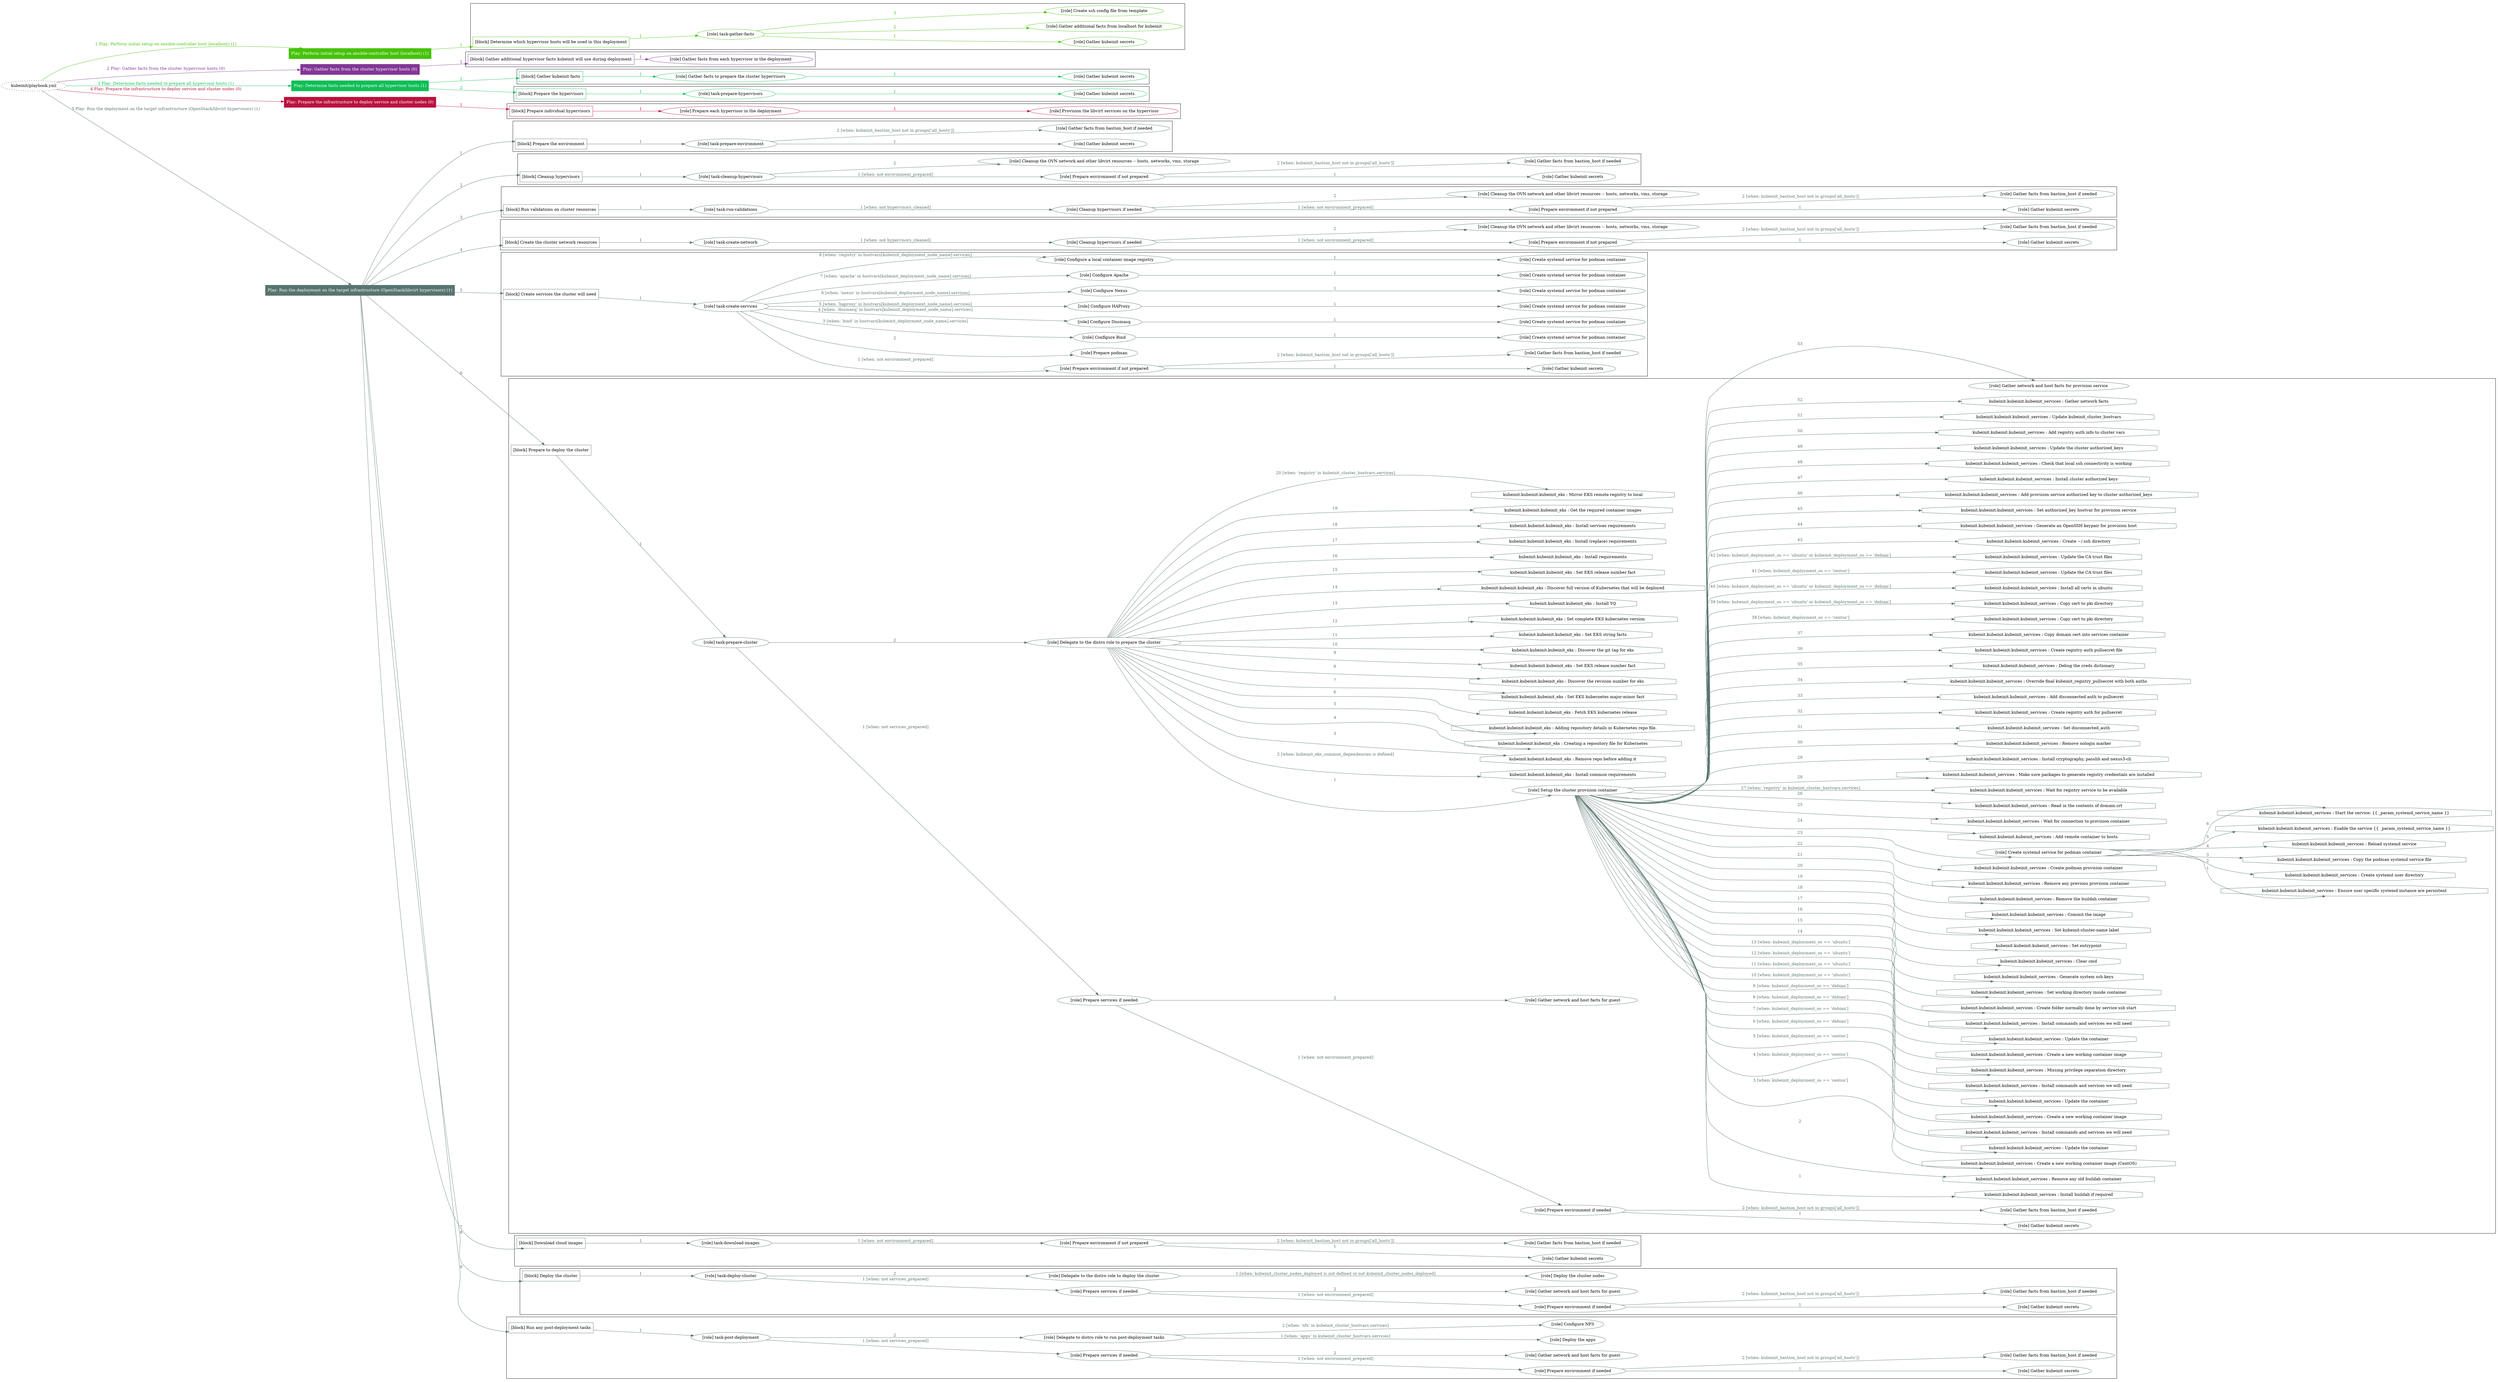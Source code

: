 digraph {
	graph [concentrate=true ordering=in rankdir=LR ratio=fill]
	edge [esep=5 sep=10]
	"kubeinit/playbook.yml" [URL="/home/runner/work/kubeinit/kubeinit/kubeinit/playbook.yml" id=playbook_9ba568a5 style=dotted]
	"kubeinit/playbook.yml" -> play_552118be [label="1 Play: Perform initial setup on ansible-controller host (localhost) (1)" color="#46c309" fontcolor="#46c309" id=edge_play_552118be labeltooltip="1 Play: Perform initial setup on ansible-controller host (localhost) (1)" tooltip="1 Play: Perform initial setup on ansible-controller host (localhost) (1)"]
	subgraph "Play: Perform initial setup on ansible-controller host (localhost) (1)" {
		play_552118be [label="Play: Perform initial setup on ansible-controller host (localhost) (1)" URL="/home/runner/work/kubeinit/kubeinit/kubeinit/playbook.yml" color="#46c309" fontcolor="#ffffff" id=play_552118be shape=box style=filled tooltip=localhost]
		play_552118be -> block_c5957969 [label=1 color="#46c309" fontcolor="#46c309" id=edge_block_c5957969 labeltooltip=1 tooltip=1]
		subgraph cluster_block_c5957969 {
			block_c5957969 [label="[block] Determine which hypervisor hosts will be used in this deployment" URL="/home/runner/work/kubeinit/kubeinit/kubeinit/playbook.yml" color="#46c309" id=block_c5957969 labeltooltip="Determine which hypervisor hosts will be used in this deployment" shape=box tooltip="Determine which hypervisor hosts will be used in this deployment"]
			block_c5957969 -> role_05c972cc [label="1 " color="#46c309" fontcolor="#46c309" id=edge_role_05c972cc labeltooltip="1 " tooltip="1 "]
			subgraph "task-gather-facts" {
				role_05c972cc [label="[role] task-gather-facts" URL="/home/runner/work/kubeinit/kubeinit/kubeinit/playbook.yml" color="#46c309" id=role_05c972cc tooltip="task-gather-facts"]
				role_05c972cc -> role_21576bfc [label="1 " color="#46c309" fontcolor="#46c309" id=edge_role_21576bfc labeltooltip="1 " tooltip="1 "]
				subgraph "Gather kubeinit secrets" {
					role_21576bfc [label="[role] Gather kubeinit secrets" URL="/home/runner/.ansible/collections/ansible_collections/kubeinit/kubeinit/roles/kubeinit_prepare/tasks/build_hypervisors_group.yml" color="#46c309" id=role_21576bfc tooltip="Gather kubeinit secrets"]
				}
				role_05c972cc -> role_fa57f132 [label="2 " color="#46c309" fontcolor="#46c309" id=edge_role_fa57f132 labeltooltip="2 " tooltip="2 "]
				subgraph "Gather additional facts from localhost for kubeinit" {
					role_fa57f132 [label="[role] Gather additional facts from localhost for kubeinit" URL="/home/runner/.ansible/collections/ansible_collections/kubeinit/kubeinit/roles/kubeinit_prepare/tasks/build_hypervisors_group.yml" color="#46c309" id=role_fa57f132 tooltip="Gather additional facts from localhost for kubeinit"]
				}
				role_05c972cc -> role_750bfe2b [label="3 " color="#46c309" fontcolor="#46c309" id=edge_role_750bfe2b labeltooltip="3 " tooltip="3 "]
				subgraph "Create ssh config file from template" {
					role_750bfe2b [label="[role] Create ssh config file from template" URL="/home/runner/.ansible/collections/ansible_collections/kubeinit/kubeinit/roles/kubeinit_prepare/tasks/build_hypervisors_group.yml" color="#46c309" id=role_750bfe2b tooltip="Create ssh config file from template"]
				}
			}
		}
	}
	"kubeinit/playbook.yml" -> play_9ebade3c [label="2 Play: Gather facts from the cluster hypervisor hosts (0)" color="#823696" fontcolor="#823696" id=edge_play_9ebade3c labeltooltip="2 Play: Gather facts from the cluster hypervisor hosts (0)" tooltip="2 Play: Gather facts from the cluster hypervisor hosts (0)"]
	subgraph "Play: Gather facts from the cluster hypervisor hosts (0)" {
		play_9ebade3c [label="Play: Gather facts from the cluster hypervisor hosts (0)" URL="/home/runner/work/kubeinit/kubeinit/kubeinit/playbook.yml" color="#823696" fontcolor="#ffffff" id=play_9ebade3c shape=box style=filled tooltip="Play: Gather facts from the cluster hypervisor hosts (0)"]
		play_9ebade3c -> block_f6ec82f1 [label=1 color="#823696" fontcolor="#823696" id=edge_block_f6ec82f1 labeltooltip=1 tooltip=1]
		subgraph cluster_block_f6ec82f1 {
			block_f6ec82f1 [label="[block] Gather additional hypervisor facts kubeinit will use during deployment" URL="/home/runner/work/kubeinit/kubeinit/kubeinit/playbook.yml" color="#823696" id=block_f6ec82f1 labeltooltip="Gather additional hypervisor facts kubeinit will use during deployment" shape=box tooltip="Gather additional hypervisor facts kubeinit will use during deployment"]
			block_f6ec82f1 -> role_81f5efb4 [label="1 " color="#823696" fontcolor="#823696" id=edge_role_81f5efb4 labeltooltip="1 " tooltip="1 "]
			subgraph "Gather facts from each hypervisor in the deployment" {
				role_81f5efb4 [label="[role] Gather facts from each hypervisor in the deployment" URL="/home/runner/work/kubeinit/kubeinit/kubeinit/playbook.yml" color="#823696" id=role_81f5efb4 tooltip="Gather facts from each hypervisor in the deployment"]
			}
		}
	}
	"kubeinit/playbook.yml" -> play_d07c037a [label="3 Play: Determine facts needed to prepare all hypervisor hosts (1)" color="#0ebe56" fontcolor="#0ebe56" id=edge_play_d07c037a labeltooltip="3 Play: Determine facts needed to prepare all hypervisor hosts (1)" tooltip="3 Play: Determine facts needed to prepare all hypervisor hosts (1)"]
	subgraph "Play: Determine facts needed to prepare all hypervisor hosts (1)" {
		play_d07c037a [label="Play: Determine facts needed to prepare all hypervisor hosts (1)" URL="/home/runner/work/kubeinit/kubeinit/kubeinit/playbook.yml" color="#0ebe56" fontcolor="#ffffff" id=play_d07c037a shape=box style=filled tooltip=localhost]
		play_d07c037a -> block_c7cc546e [label=1 color="#0ebe56" fontcolor="#0ebe56" id=edge_block_c7cc546e labeltooltip=1 tooltip=1]
		subgraph cluster_block_c7cc546e {
			block_c7cc546e [label="[block] Gather kubeinit facts" URL="/home/runner/work/kubeinit/kubeinit/kubeinit/playbook.yml" color="#0ebe56" id=block_c7cc546e labeltooltip="Gather kubeinit facts" shape=box tooltip="Gather kubeinit facts"]
			block_c7cc546e -> role_c6b26b3d [label="1 " color="#0ebe56" fontcolor="#0ebe56" id=edge_role_c6b26b3d labeltooltip="1 " tooltip="1 "]
			subgraph "Gather facts to prepare the cluster hypervisors" {
				role_c6b26b3d [label="[role] Gather facts to prepare the cluster hypervisors" URL="/home/runner/work/kubeinit/kubeinit/kubeinit/playbook.yml" color="#0ebe56" id=role_c6b26b3d tooltip="Gather facts to prepare the cluster hypervisors"]
				role_c6b26b3d -> role_a4be76d1 [label="1 " color="#0ebe56" fontcolor="#0ebe56" id=edge_role_a4be76d1 labeltooltip="1 " tooltip="1 "]
				subgraph "Gather kubeinit secrets" {
					role_a4be76d1 [label="[role] Gather kubeinit secrets" URL="/home/runner/.ansible/collections/ansible_collections/kubeinit/kubeinit/roles/kubeinit_prepare/tasks/gather_kubeinit_facts.yml" color="#0ebe56" id=role_a4be76d1 tooltip="Gather kubeinit secrets"]
				}
			}
		}
		play_d07c037a -> block_d952e86a [label=2 color="#0ebe56" fontcolor="#0ebe56" id=edge_block_d952e86a labeltooltip=2 tooltip=2]
		subgraph cluster_block_d952e86a {
			block_d952e86a [label="[block] Prepare the hypervisors" URL="/home/runner/work/kubeinit/kubeinit/kubeinit/playbook.yml" color="#0ebe56" id=block_d952e86a labeltooltip="Prepare the hypervisors" shape=box tooltip="Prepare the hypervisors"]
			block_d952e86a -> role_a59b1c4c [label="1 " color="#0ebe56" fontcolor="#0ebe56" id=edge_role_a59b1c4c labeltooltip="1 " tooltip="1 "]
			subgraph "task-prepare-hypervisors" {
				role_a59b1c4c [label="[role] task-prepare-hypervisors" URL="/home/runner/work/kubeinit/kubeinit/kubeinit/playbook.yml" color="#0ebe56" id=role_a59b1c4c tooltip="task-prepare-hypervisors"]
				role_a59b1c4c -> role_df2e9716 [label="1 " color="#0ebe56" fontcolor="#0ebe56" id=edge_role_df2e9716 labeltooltip="1 " tooltip="1 "]
				subgraph "Gather kubeinit secrets" {
					role_df2e9716 [label="[role] Gather kubeinit secrets" URL="/home/runner/.ansible/collections/ansible_collections/kubeinit/kubeinit/roles/kubeinit_prepare/tasks/gather_kubeinit_facts.yml" color="#0ebe56" id=role_df2e9716 tooltip="Gather kubeinit secrets"]
				}
			}
		}
	}
	"kubeinit/playbook.yml" -> play_512ab4ba [label="4 Play: Prepare the infrastructure to deploy service and cluster nodes (0)" color="#ba123f" fontcolor="#ba123f" id=edge_play_512ab4ba labeltooltip="4 Play: Prepare the infrastructure to deploy service and cluster nodes (0)" tooltip="4 Play: Prepare the infrastructure to deploy service and cluster nodes (0)"]
	subgraph "Play: Prepare the infrastructure to deploy service and cluster nodes (0)" {
		play_512ab4ba [label="Play: Prepare the infrastructure to deploy service and cluster nodes (0)" URL="/home/runner/work/kubeinit/kubeinit/kubeinit/playbook.yml" color="#ba123f" fontcolor="#ffffff" id=play_512ab4ba shape=box style=filled tooltip="Play: Prepare the infrastructure to deploy service and cluster nodes (0)"]
		play_512ab4ba -> block_2eeadf90 [label=1 color="#ba123f" fontcolor="#ba123f" id=edge_block_2eeadf90 labeltooltip=1 tooltip=1]
		subgraph cluster_block_2eeadf90 {
			block_2eeadf90 [label="[block] Prepare individual hypervisors" URL="/home/runner/work/kubeinit/kubeinit/kubeinit/playbook.yml" color="#ba123f" id=block_2eeadf90 labeltooltip="Prepare individual hypervisors" shape=box tooltip="Prepare individual hypervisors"]
			block_2eeadf90 -> role_51de42ad [label="1 " color="#ba123f" fontcolor="#ba123f" id=edge_role_51de42ad labeltooltip="1 " tooltip="1 "]
			subgraph "Prepare each hypervisor in the deployment" {
				role_51de42ad [label="[role] Prepare each hypervisor in the deployment" URL="/home/runner/work/kubeinit/kubeinit/kubeinit/playbook.yml" color="#ba123f" id=role_51de42ad tooltip="Prepare each hypervisor in the deployment"]
				role_51de42ad -> role_3f788704 [label="1 " color="#ba123f" fontcolor="#ba123f" id=edge_role_3f788704 labeltooltip="1 " tooltip="1 "]
				subgraph "Provision the libvirt services on the hypervisor" {
					role_3f788704 [label="[role] Provision the libvirt services on the hypervisor" URL="/home/runner/.ansible/collections/ansible_collections/kubeinit/kubeinit/roles/kubeinit_prepare/tasks/prepare_hypervisor.yml" color="#ba123f" id=role_3f788704 tooltip="Provision the libvirt services on the hypervisor"]
				}
			}
		}
	}
	"kubeinit/playbook.yml" -> play_66bb2c81 [label="5 Play: Run the deployment on the target infrastructure (OpenStack/libvirt hypervisors) (1)" color="#58746f" fontcolor="#58746f" id=edge_play_66bb2c81 labeltooltip="5 Play: Run the deployment on the target infrastructure (OpenStack/libvirt hypervisors) (1)" tooltip="5 Play: Run the deployment on the target infrastructure (OpenStack/libvirt hypervisors) (1)"]
	subgraph "Play: Run the deployment on the target infrastructure (OpenStack/libvirt hypervisors) (1)" {
		play_66bb2c81 [label="Play: Run the deployment on the target infrastructure (OpenStack/libvirt hypervisors) (1)" URL="/home/runner/work/kubeinit/kubeinit/kubeinit/playbook.yml" color="#58746f" fontcolor="#ffffff" id=play_66bb2c81 shape=box style=filled tooltip=localhost]
		play_66bb2c81 -> block_a437379f [label=1 color="#58746f" fontcolor="#58746f" id=edge_block_a437379f labeltooltip=1 tooltip=1]
		subgraph cluster_block_a437379f {
			block_a437379f [label="[block] Prepare the environment" URL="/home/runner/work/kubeinit/kubeinit/kubeinit/playbook.yml" color="#58746f" id=block_a437379f labeltooltip="Prepare the environment" shape=box tooltip="Prepare the environment"]
			block_a437379f -> role_02889e91 [label="1 " color="#58746f" fontcolor="#58746f" id=edge_role_02889e91 labeltooltip="1 " tooltip="1 "]
			subgraph "task-prepare-environment" {
				role_02889e91 [label="[role] task-prepare-environment" URL="/home/runner/work/kubeinit/kubeinit/kubeinit/playbook.yml" color="#58746f" id=role_02889e91 tooltip="task-prepare-environment"]
				role_02889e91 -> role_76476a52 [label="1 " color="#58746f" fontcolor="#58746f" id=edge_role_76476a52 labeltooltip="1 " tooltip="1 "]
				subgraph "Gather kubeinit secrets" {
					role_76476a52 [label="[role] Gather kubeinit secrets" URL="/home/runner/.ansible/collections/ansible_collections/kubeinit/kubeinit/roles/kubeinit_prepare/tasks/gather_kubeinit_facts.yml" color="#58746f" id=role_76476a52 tooltip="Gather kubeinit secrets"]
				}
				role_02889e91 -> role_74689ecd [label="2 [when: kubeinit_bastion_host not in groups['all_hosts']]" color="#58746f" fontcolor="#58746f" id=edge_role_74689ecd labeltooltip="2 [when: kubeinit_bastion_host not in groups['all_hosts']]" tooltip="2 [when: kubeinit_bastion_host not in groups['all_hosts']]"]
				subgraph "Gather facts from bastion_host if needed" {
					role_74689ecd [label="[role] Gather facts from bastion_host if needed" URL="/home/runner/.ansible/collections/ansible_collections/kubeinit/kubeinit/roles/kubeinit_prepare/tasks/main.yml" color="#58746f" id=role_74689ecd tooltip="Gather facts from bastion_host if needed"]
				}
			}
		}
		play_66bb2c81 -> block_ffbd48df [label=2 color="#58746f" fontcolor="#58746f" id=edge_block_ffbd48df labeltooltip=2 tooltip=2]
		subgraph cluster_block_ffbd48df {
			block_ffbd48df [label="[block] Cleanup hypervisors" URL="/home/runner/work/kubeinit/kubeinit/kubeinit/playbook.yml" color="#58746f" id=block_ffbd48df labeltooltip="Cleanup hypervisors" shape=box tooltip="Cleanup hypervisors"]
			block_ffbd48df -> role_0a34c997 [label="1 " color="#58746f" fontcolor="#58746f" id=edge_role_0a34c997 labeltooltip="1 " tooltip="1 "]
			subgraph "task-cleanup-hypervisors" {
				role_0a34c997 [label="[role] task-cleanup-hypervisors" URL="/home/runner/work/kubeinit/kubeinit/kubeinit/playbook.yml" color="#58746f" id=role_0a34c997 tooltip="task-cleanup-hypervisors"]
				role_0a34c997 -> role_0830ea7e [label="1 [when: not environment_prepared]" color="#58746f" fontcolor="#58746f" id=edge_role_0830ea7e labeltooltip="1 [when: not environment_prepared]" tooltip="1 [when: not environment_prepared]"]
				subgraph "Prepare environment if not prepared" {
					role_0830ea7e [label="[role] Prepare environment if not prepared" URL="/home/runner/.ansible/collections/ansible_collections/kubeinit/kubeinit/roles/kubeinit_libvirt/tasks/cleanup_hypervisors.yml" color="#58746f" id=role_0830ea7e tooltip="Prepare environment if not prepared"]
					role_0830ea7e -> role_f7a34442 [label="1 " color="#58746f" fontcolor="#58746f" id=edge_role_f7a34442 labeltooltip="1 " tooltip="1 "]
					subgraph "Gather kubeinit secrets" {
						role_f7a34442 [label="[role] Gather kubeinit secrets" URL="/home/runner/.ansible/collections/ansible_collections/kubeinit/kubeinit/roles/kubeinit_prepare/tasks/gather_kubeinit_facts.yml" color="#58746f" id=role_f7a34442 tooltip="Gather kubeinit secrets"]
					}
					role_0830ea7e -> role_86ed43bf [label="2 [when: kubeinit_bastion_host not in groups['all_hosts']]" color="#58746f" fontcolor="#58746f" id=edge_role_86ed43bf labeltooltip="2 [when: kubeinit_bastion_host not in groups['all_hosts']]" tooltip="2 [when: kubeinit_bastion_host not in groups['all_hosts']]"]
					subgraph "Gather facts from bastion_host if needed" {
						role_86ed43bf [label="[role] Gather facts from bastion_host if needed" URL="/home/runner/.ansible/collections/ansible_collections/kubeinit/kubeinit/roles/kubeinit_prepare/tasks/main.yml" color="#58746f" id=role_86ed43bf tooltip="Gather facts from bastion_host if needed"]
					}
				}
				role_0a34c997 -> role_27e1233e [label="2 " color="#58746f" fontcolor="#58746f" id=edge_role_27e1233e labeltooltip="2 " tooltip="2 "]
				subgraph "Cleanup the OVN network and other libvirt resources -- hosts, networks, vms, storage" {
					role_27e1233e [label="[role] Cleanup the OVN network and other libvirt resources -- hosts, networks, vms, storage" URL="/home/runner/.ansible/collections/ansible_collections/kubeinit/kubeinit/roles/kubeinit_libvirt/tasks/cleanup_hypervisors.yml" color="#58746f" id=role_27e1233e tooltip="Cleanup the OVN network and other libvirt resources -- hosts, networks, vms, storage"]
				}
			}
		}
		play_66bb2c81 -> block_6206a8f7 [label=3 color="#58746f" fontcolor="#58746f" id=edge_block_6206a8f7 labeltooltip=3 tooltip=3]
		subgraph cluster_block_6206a8f7 {
			block_6206a8f7 [label="[block] Run validations on cluster resources" URL="/home/runner/work/kubeinit/kubeinit/kubeinit/playbook.yml" color="#58746f" id=block_6206a8f7 labeltooltip="Run validations on cluster resources" shape=box tooltip="Run validations on cluster resources"]
			block_6206a8f7 -> role_653068fc [label="1 " color="#58746f" fontcolor="#58746f" id=edge_role_653068fc labeltooltip="1 " tooltip="1 "]
			subgraph "task-run-validations" {
				role_653068fc [label="[role] task-run-validations" URL="/home/runner/work/kubeinit/kubeinit/kubeinit/playbook.yml" color="#58746f" id=role_653068fc tooltip="task-run-validations"]
				role_653068fc -> role_878dd6fa [label="1 [when: not hypervisors_cleaned]" color="#58746f" fontcolor="#58746f" id=edge_role_878dd6fa labeltooltip="1 [when: not hypervisors_cleaned]" tooltip="1 [when: not hypervisors_cleaned]"]
				subgraph "Cleanup hypervisors if needed" {
					role_878dd6fa [label="[role] Cleanup hypervisors if needed" URL="/home/runner/.ansible/collections/ansible_collections/kubeinit/kubeinit/roles/kubeinit_validations/tasks/main.yml" color="#58746f" id=role_878dd6fa tooltip="Cleanup hypervisors if needed"]
					role_878dd6fa -> role_dd8491bb [label="1 [when: not environment_prepared]" color="#58746f" fontcolor="#58746f" id=edge_role_dd8491bb labeltooltip="1 [when: not environment_prepared]" tooltip="1 [when: not environment_prepared]"]
					subgraph "Prepare environment if not prepared" {
						role_dd8491bb [label="[role] Prepare environment if not prepared" URL="/home/runner/.ansible/collections/ansible_collections/kubeinit/kubeinit/roles/kubeinit_libvirt/tasks/cleanup_hypervisors.yml" color="#58746f" id=role_dd8491bb tooltip="Prepare environment if not prepared"]
						role_dd8491bb -> role_040c3640 [label="1 " color="#58746f" fontcolor="#58746f" id=edge_role_040c3640 labeltooltip="1 " tooltip="1 "]
						subgraph "Gather kubeinit secrets" {
							role_040c3640 [label="[role] Gather kubeinit secrets" URL="/home/runner/.ansible/collections/ansible_collections/kubeinit/kubeinit/roles/kubeinit_prepare/tasks/gather_kubeinit_facts.yml" color="#58746f" id=role_040c3640 tooltip="Gather kubeinit secrets"]
						}
						role_dd8491bb -> role_5764822a [label="2 [when: kubeinit_bastion_host not in groups['all_hosts']]" color="#58746f" fontcolor="#58746f" id=edge_role_5764822a labeltooltip="2 [when: kubeinit_bastion_host not in groups['all_hosts']]" tooltip="2 [when: kubeinit_bastion_host not in groups['all_hosts']]"]
						subgraph "Gather facts from bastion_host if needed" {
							role_5764822a [label="[role] Gather facts from bastion_host if needed" URL="/home/runner/.ansible/collections/ansible_collections/kubeinit/kubeinit/roles/kubeinit_prepare/tasks/main.yml" color="#58746f" id=role_5764822a tooltip="Gather facts from bastion_host if needed"]
						}
					}
					role_878dd6fa -> role_a557664a [label="2 " color="#58746f" fontcolor="#58746f" id=edge_role_a557664a labeltooltip="2 " tooltip="2 "]
					subgraph "Cleanup the OVN network and other libvirt resources -- hosts, networks, vms, storage" {
						role_a557664a [label="[role] Cleanup the OVN network and other libvirt resources -- hosts, networks, vms, storage" URL="/home/runner/.ansible/collections/ansible_collections/kubeinit/kubeinit/roles/kubeinit_libvirt/tasks/cleanup_hypervisors.yml" color="#58746f" id=role_a557664a tooltip="Cleanup the OVN network and other libvirt resources -- hosts, networks, vms, storage"]
					}
				}
			}
		}
		play_66bb2c81 -> block_b5751b42 [label=4 color="#58746f" fontcolor="#58746f" id=edge_block_b5751b42 labeltooltip=4 tooltip=4]
		subgraph cluster_block_b5751b42 {
			block_b5751b42 [label="[block] Create the cluster network resources" URL="/home/runner/work/kubeinit/kubeinit/kubeinit/playbook.yml" color="#58746f" id=block_b5751b42 labeltooltip="Create the cluster network resources" shape=box tooltip="Create the cluster network resources"]
			block_b5751b42 -> role_766f68da [label="1 " color="#58746f" fontcolor="#58746f" id=edge_role_766f68da labeltooltip="1 " tooltip="1 "]
			subgraph "task-create-network" {
				role_766f68da [label="[role] task-create-network" URL="/home/runner/work/kubeinit/kubeinit/kubeinit/playbook.yml" color="#58746f" id=role_766f68da tooltip="task-create-network"]
				role_766f68da -> role_165c7983 [label="1 [when: not hypervisors_cleaned]" color="#58746f" fontcolor="#58746f" id=edge_role_165c7983 labeltooltip="1 [when: not hypervisors_cleaned]" tooltip="1 [when: not hypervisors_cleaned]"]
				subgraph "Cleanup hypervisors if needed" {
					role_165c7983 [label="[role] Cleanup hypervisors if needed" URL="/home/runner/.ansible/collections/ansible_collections/kubeinit/kubeinit/roles/kubeinit_libvirt/tasks/create_network.yml" color="#58746f" id=role_165c7983 tooltip="Cleanup hypervisors if needed"]
					role_165c7983 -> role_29215df9 [label="1 [when: not environment_prepared]" color="#58746f" fontcolor="#58746f" id=edge_role_29215df9 labeltooltip="1 [when: not environment_prepared]" tooltip="1 [when: not environment_prepared]"]
					subgraph "Prepare environment if not prepared" {
						role_29215df9 [label="[role] Prepare environment if not prepared" URL="/home/runner/.ansible/collections/ansible_collections/kubeinit/kubeinit/roles/kubeinit_libvirt/tasks/cleanup_hypervisors.yml" color="#58746f" id=role_29215df9 tooltip="Prepare environment if not prepared"]
						role_29215df9 -> role_6de052b9 [label="1 " color="#58746f" fontcolor="#58746f" id=edge_role_6de052b9 labeltooltip="1 " tooltip="1 "]
						subgraph "Gather kubeinit secrets" {
							role_6de052b9 [label="[role] Gather kubeinit secrets" URL="/home/runner/.ansible/collections/ansible_collections/kubeinit/kubeinit/roles/kubeinit_prepare/tasks/gather_kubeinit_facts.yml" color="#58746f" id=role_6de052b9 tooltip="Gather kubeinit secrets"]
						}
						role_29215df9 -> role_22794b7c [label="2 [when: kubeinit_bastion_host not in groups['all_hosts']]" color="#58746f" fontcolor="#58746f" id=edge_role_22794b7c labeltooltip="2 [when: kubeinit_bastion_host not in groups['all_hosts']]" tooltip="2 [when: kubeinit_bastion_host not in groups['all_hosts']]"]
						subgraph "Gather facts from bastion_host if needed" {
							role_22794b7c [label="[role] Gather facts from bastion_host if needed" URL="/home/runner/.ansible/collections/ansible_collections/kubeinit/kubeinit/roles/kubeinit_prepare/tasks/main.yml" color="#58746f" id=role_22794b7c tooltip="Gather facts from bastion_host if needed"]
						}
					}
					role_165c7983 -> role_a66f20bd [label="2 " color="#58746f" fontcolor="#58746f" id=edge_role_a66f20bd labeltooltip="2 " tooltip="2 "]
					subgraph "Cleanup the OVN network and other libvirt resources -- hosts, networks, vms, storage" {
						role_a66f20bd [label="[role] Cleanup the OVN network and other libvirt resources -- hosts, networks, vms, storage" URL="/home/runner/.ansible/collections/ansible_collections/kubeinit/kubeinit/roles/kubeinit_libvirt/tasks/cleanup_hypervisors.yml" color="#58746f" id=role_a66f20bd tooltip="Cleanup the OVN network and other libvirt resources -- hosts, networks, vms, storage"]
					}
				}
			}
		}
		play_66bb2c81 -> block_d911b4d6 [label=5 color="#58746f" fontcolor="#58746f" id=edge_block_d911b4d6 labeltooltip=5 tooltip=5]
		subgraph cluster_block_d911b4d6 {
			block_d911b4d6 [label="[block] Create services the cluster will need" URL="/home/runner/work/kubeinit/kubeinit/kubeinit/playbook.yml" color="#58746f" id=block_d911b4d6 labeltooltip="Create services the cluster will need" shape=box tooltip="Create services the cluster will need"]
			block_d911b4d6 -> role_84a84502 [label="1 " color="#58746f" fontcolor="#58746f" id=edge_role_84a84502 labeltooltip="1 " tooltip="1 "]
			subgraph "task-create-services" {
				role_84a84502 [label="[role] task-create-services" URL="/home/runner/work/kubeinit/kubeinit/kubeinit/playbook.yml" color="#58746f" id=role_84a84502 tooltip="task-create-services"]
				role_84a84502 -> role_ae2c9577 [label="1 [when: not environment_prepared]" color="#58746f" fontcolor="#58746f" id=edge_role_ae2c9577 labeltooltip="1 [when: not environment_prepared]" tooltip="1 [when: not environment_prepared]"]
				subgraph "Prepare environment if not prepared" {
					role_ae2c9577 [label="[role] Prepare environment if not prepared" URL="/home/runner/.ansible/collections/ansible_collections/kubeinit/kubeinit/roles/kubeinit_services/tasks/main.yml" color="#58746f" id=role_ae2c9577 tooltip="Prepare environment if not prepared"]
					role_ae2c9577 -> role_75cef575 [label="1 " color="#58746f" fontcolor="#58746f" id=edge_role_75cef575 labeltooltip="1 " tooltip="1 "]
					subgraph "Gather kubeinit secrets" {
						role_75cef575 [label="[role] Gather kubeinit secrets" URL="/home/runner/.ansible/collections/ansible_collections/kubeinit/kubeinit/roles/kubeinit_prepare/tasks/gather_kubeinit_facts.yml" color="#58746f" id=role_75cef575 tooltip="Gather kubeinit secrets"]
					}
					role_ae2c9577 -> role_6c8ea085 [label="2 [when: kubeinit_bastion_host not in groups['all_hosts']]" color="#58746f" fontcolor="#58746f" id=edge_role_6c8ea085 labeltooltip="2 [when: kubeinit_bastion_host not in groups['all_hosts']]" tooltip="2 [when: kubeinit_bastion_host not in groups['all_hosts']]"]
					subgraph "Gather facts from bastion_host if needed" {
						role_6c8ea085 [label="[role] Gather facts from bastion_host if needed" URL="/home/runner/.ansible/collections/ansible_collections/kubeinit/kubeinit/roles/kubeinit_prepare/tasks/main.yml" color="#58746f" id=role_6c8ea085 tooltip="Gather facts from bastion_host if needed"]
					}
				}
				role_84a84502 -> role_382963a8 [label="2 " color="#58746f" fontcolor="#58746f" id=edge_role_382963a8 labeltooltip="2 " tooltip="2 "]
				subgraph "Prepare podman" {
					role_382963a8 [label="[role] Prepare podman" URL="/home/runner/.ansible/collections/ansible_collections/kubeinit/kubeinit/roles/kubeinit_services/tasks/00_create_service_pod.yml" color="#58746f" id=role_382963a8 tooltip="Prepare podman"]
				}
				role_84a84502 -> role_b77e23ce [label="3 [when: 'bind' in hostvars[kubeinit_deployment_node_name].services]" color="#58746f" fontcolor="#58746f" id=edge_role_b77e23ce labeltooltip="3 [when: 'bind' in hostvars[kubeinit_deployment_node_name].services]" tooltip="3 [when: 'bind' in hostvars[kubeinit_deployment_node_name].services]"]
				subgraph "Configure Bind" {
					role_b77e23ce [label="[role] Configure Bind" URL="/home/runner/.ansible/collections/ansible_collections/kubeinit/kubeinit/roles/kubeinit_services/tasks/start_services_containers.yml" color="#58746f" id=role_b77e23ce tooltip="Configure Bind"]
					role_b77e23ce -> role_fd822d6a [label="1 " color="#58746f" fontcolor="#58746f" id=edge_role_fd822d6a labeltooltip="1 " tooltip="1 "]
					subgraph "Create systemd service for podman container" {
						role_fd822d6a [label="[role] Create systemd service for podman container" URL="/home/runner/.ansible/collections/ansible_collections/kubeinit/kubeinit/roles/kubeinit_bind/tasks/main.yml" color="#58746f" id=role_fd822d6a tooltip="Create systemd service for podman container"]
					}
				}
				role_84a84502 -> role_615a53e5 [label="4 [when: 'dnsmasq' in hostvars[kubeinit_deployment_node_name].services]" color="#58746f" fontcolor="#58746f" id=edge_role_615a53e5 labeltooltip="4 [when: 'dnsmasq' in hostvars[kubeinit_deployment_node_name].services]" tooltip="4 [when: 'dnsmasq' in hostvars[kubeinit_deployment_node_name].services]"]
				subgraph "Configure Dnsmasq" {
					role_615a53e5 [label="[role] Configure Dnsmasq" URL="/home/runner/.ansible/collections/ansible_collections/kubeinit/kubeinit/roles/kubeinit_services/tasks/start_services_containers.yml" color="#58746f" id=role_615a53e5 tooltip="Configure Dnsmasq"]
					role_615a53e5 -> role_3cda59db [label="1 " color="#58746f" fontcolor="#58746f" id=edge_role_3cda59db labeltooltip="1 " tooltip="1 "]
					subgraph "Create systemd service for podman container" {
						role_3cda59db [label="[role] Create systemd service for podman container" URL="/home/runner/.ansible/collections/ansible_collections/kubeinit/kubeinit/roles/kubeinit_dnsmasq/tasks/main.yml" color="#58746f" id=role_3cda59db tooltip="Create systemd service for podman container"]
					}
				}
				role_84a84502 -> role_187773e2 [label="5 [when: 'haproxy' in hostvars[kubeinit_deployment_node_name].services]" color="#58746f" fontcolor="#58746f" id=edge_role_187773e2 labeltooltip="5 [when: 'haproxy' in hostvars[kubeinit_deployment_node_name].services]" tooltip="5 [when: 'haproxy' in hostvars[kubeinit_deployment_node_name].services]"]
				subgraph "Configure HAProxy" {
					role_187773e2 [label="[role] Configure HAProxy" URL="/home/runner/.ansible/collections/ansible_collections/kubeinit/kubeinit/roles/kubeinit_services/tasks/start_services_containers.yml" color="#58746f" id=role_187773e2 tooltip="Configure HAProxy"]
					role_187773e2 -> role_c0443ab1 [label="1 " color="#58746f" fontcolor="#58746f" id=edge_role_c0443ab1 labeltooltip="1 " tooltip="1 "]
					subgraph "Create systemd service for podman container" {
						role_c0443ab1 [label="[role] Create systemd service for podman container" URL="/home/runner/.ansible/collections/ansible_collections/kubeinit/kubeinit/roles/kubeinit_haproxy/tasks/main.yml" color="#58746f" id=role_c0443ab1 tooltip="Create systemd service for podman container"]
					}
				}
				role_84a84502 -> role_b2202f0c [label="6 [when: 'nexus' in hostvars[kubeinit_deployment_node_name].services]" color="#58746f" fontcolor="#58746f" id=edge_role_b2202f0c labeltooltip="6 [when: 'nexus' in hostvars[kubeinit_deployment_node_name].services]" tooltip="6 [when: 'nexus' in hostvars[kubeinit_deployment_node_name].services]"]
				subgraph "Configure Nexus" {
					role_b2202f0c [label="[role] Configure Nexus" URL="/home/runner/.ansible/collections/ansible_collections/kubeinit/kubeinit/roles/kubeinit_services/tasks/start_services_containers.yml" color="#58746f" id=role_b2202f0c tooltip="Configure Nexus"]
					role_b2202f0c -> role_71ced20e [label="1 " color="#58746f" fontcolor="#58746f" id=edge_role_71ced20e labeltooltip="1 " tooltip="1 "]
					subgraph "Create systemd service for podman container" {
						role_71ced20e [label="[role] Create systemd service for podman container" URL="/home/runner/.ansible/collections/ansible_collections/kubeinit/kubeinit/roles/kubeinit_nexus/tasks/main.yml" color="#58746f" id=role_71ced20e tooltip="Create systemd service for podman container"]
					}
				}
				role_84a84502 -> role_ca68f75f [label="7 [when: 'apache' in hostvars[kubeinit_deployment_node_name].services]" color="#58746f" fontcolor="#58746f" id=edge_role_ca68f75f labeltooltip="7 [when: 'apache' in hostvars[kubeinit_deployment_node_name].services]" tooltip="7 [when: 'apache' in hostvars[kubeinit_deployment_node_name].services]"]
				subgraph "Configure Apache" {
					role_ca68f75f [label="[role] Configure Apache" URL="/home/runner/.ansible/collections/ansible_collections/kubeinit/kubeinit/roles/kubeinit_services/tasks/start_services_containers.yml" color="#58746f" id=role_ca68f75f tooltip="Configure Apache"]
					role_ca68f75f -> role_9e9ba375 [label="1 " color="#58746f" fontcolor="#58746f" id=edge_role_9e9ba375 labeltooltip="1 " tooltip="1 "]
					subgraph "Create systemd service for podman container" {
						role_9e9ba375 [label="[role] Create systemd service for podman container" URL="/home/runner/.ansible/collections/ansible_collections/kubeinit/kubeinit/roles/kubeinit_apache/tasks/main.yml" color="#58746f" id=role_9e9ba375 tooltip="Create systemd service for podman container"]
					}
				}
				role_84a84502 -> role_682dd732 [label="8 [when: 'registry' in hostvars[kubeinit_deployment_node_name].services]" color="#58746f" fontcolor="#58746f" id=edge_role_682dd732 labeltooltip="8 [when: 'registry' in hostvars[kubeinit_deployment_node_name].services]" tooltip="8 [when: 'registry' in hostvars[kubeinit_deployment_node_name].services]"]
				subgraph "Configure a local container image registry" {
					role_682dd732 [label="[role] Configure a local container image registry" URL="/home/runner/.ansible/collections/ansible_collections/kubeinit/kubeinit/roles/kubeinit_services/tasks/start_services_containers.yml" color="#58746f" id=role_682dd732 tooltip="Configure a local container image registry"]
					role_682dd732 -> role_f58652e0 [label="1 " color="#58746f" fontcolor="#58746f" id=edge_role_f58652e0 labeltooltip="1 " tooltip="1 "]
					subgraph "Create systemd service for podman container" {
						role_f58652e0 [label="[role] Create systemd service for podman container" URL="/home/runner/.ansible/collections/ansible_collections/kubeinit/kubeinit/roles/kubeinit_registry/tasks/main.yml" color="#58746f" id=role_f58652e0 tooltip="Create systemd service for podman container"]
					}
				}
			}
		}
		play_66bb2c81 -> block_53a21f58 [label=6 color="#58746f" fontcolor="#58746f" id=edge_block_53a21f58 labeltooltip=6 tooltip=6]
		subgraph cluster_block_53a21f58 {
			block_53a21f58 [label="[block] Prepare to deploy the cluster" URL="/home/runner/work/kubeinit/kubeinit/kubeinit/playbook.yml" color="#58746f" id=block_53a21f58 labeltooltip="Prepare to deploy the cluster" shape=box tooltip="Prepare to deploy the cluster"]
			block_53a21f58 -> role_fbbace08 [label="1 " color="#58746f" fontcolor="#58746f" id=edge_role_fbbace08 labeltooltip="1 " tooltip="1 "]
			subgraph "task-prepare-cluster" {
				role_fbbace08 [label="[role] task-prepare-cluster" URL="/home/runner/work/kubeinit/kubeinit/kubeinit/playbook.yml" color="#58746f" id=role_fbbace08 tooltip="task-prepare-cluster"]
				role_fbbace08 -> role_51b01ecf [label="1 [when: not services_prepared]" color="#58746f" fontcolor="#58746f" id=edge_role_51b01ecf labeltooltip="1 [when: not services_prepared]" tooltip="1 [when: not services_prepared]"]
				subgraph "Prepare services if needed" {
					role_51b01ecf [label="[role] Prepare services if needed" URL="/home/runner/.ansible/collections/ansible_collections/kubeinit/kubeinit/roles/kubeinit_prepare/tasks/prepare_cluster.yml" color="#58746f" id=role_51b01ecf tooltip="Prepare services if needed"]
					role_51b01ecf -> role_d0b72e90 [label="1 [when: not environment_prepared]" color="#58746f" fontcolor="#58746f" id=edge_role_d0b72e90 labeltooltip="1 [when: not environment_prepared]" tooltip="1 [when: not environment_prepared]"]
					subgraph "Prepare environment if needed" {
						role_d0b72e90 [label="[role] Prepare environment if needed" URL="/home/runner/.ansible/collections/ansible_collections/kubeinit/kubeinit/roles/kubeinit_services/tasks/prepare_services.yml" color="#58746f" id=role_d0b72e90 tooltip="Prepare environment if needed"]
						role_d0b72e90 -> role_faf3a465 [label="1 " color="#58746f" fontcolor="#58746f" id=edge_role_faf3a465 labeltooltip="1 " tooltip="1 "]
						subgraph "Gather kubeinit secrets" {
							role_faf3a465 [label="[role] Gather kubeinit secrets" URL="/home/runner/.ansible/collections/ansible_collections/kubeinit/kubeinit/roles/kubeinit_prepare/tasks/gather_kubeinit_facts.yml" color="#58746f" id=role_faf3a465 tooltip="Gather kubeinit secrets"]
						}
						role_d0b72e90 -> role_5e41ce9a [label="2 [when: kubeinit_bastion_host not in groups['all_hosts']]" color="#58746f" fontcolor="#58746f" id=edge_role_5e41ce9a labeltooltip="2 [when: kubeinit_bastion_host not in groups['all_hosts']]" tooltip="2 [when: kubeinit_bastion_host not in groups['all_hosts']]"]
						subgraph "Gather facts from bastion_host if needed" {
							role_5e41ce9a [label="[role] Gather facts from bastion_host if needed" URL="/home/runner/.ansible/collections/ansible_collections/kubeinit/kubeinit/roles/kubeinit_prepare/tasks/main.yml" color="#58746f" id=role_5e41ce9a tooltip="Gather facts from bastion_host if needed"]
						}
					}
					role_51b01ecf -> role_bc9491e4 [label="2 " color="#58746f" fontcolor="#58746f" id=edge_role_bc9491e4 labeltooltip="2 " tooltip="2 "]
					subgraph "Gather network and host facts for guest" {
						role_bc9491e4 [label="[role] Gather network and host facts for guest" URL="/home/runner/.ansible/collections/ansible_collections/kubeinit/kubeinit/roles/kubeinit_services/tasks/prepare_services.yml" color="#58746f" id=role_bc9491e4 tooltip="Gather network and host facts for guest"]
					}
				}
				role_fbbace08 -> role_3feb6f15 [label="2 " color="#58746f" fontcolor="#58746f" id=edge_role_3feb6f15 labeltooltip="2 " tooltip="2 "]
				subgraph "Delegate to the distro role to prepare the cluster" {
					role_3feb6f15 [label="[role] Delegate to the distro role to prepare the cluster" URL="/home/runner/.ansible/collections/ansible_collections/kubeinit/kubeinit/roles/kubeinit_prepare/tasks/prepare_cluster.yml" color="#58746f" id=role_3feb6f15 tooltip="Delegate to the distro role to prepare the cluster"]
					role_3feb6f15 -> role_046750f0 [label="1 " color="#58746f" fontcolor="#58746f" id=edge_role_046750f0 labeltooltip="1 " tooltip="1 "]
					subgraph "Setup the cluster provision container" {
						role_046750f0 [label="[role] Setup the cluster provision container" URL="/home/runner/.ansible/collections/ansible_collections/kubeinit/kubeinit/roles/kubeinit_eks/tasks/prepare_cluster.yml" color="#58746f" id=role_046750f0 tooltip="Setup the cluster provision container"]
						task_7cd21ee3 [label="kubeinit.kubeinit.kubeinit_services : Install buildah if required" URL="/home/runner/.ansible/collections/ansible_collections/kubeinit/kubeinit/roles/kubeinit_services/tasks/create_provision_container.yml" color="#58746f" id=task_7cd21ee3 shape=octagon tooltip="kubeinit.kubeinit.kubeinit_services : Install buildah if required"]
						role_046750f0 -> task_7cd21ee3 [label="1 " color="#58746f" fontcolor="#58746f" id=edge_task_7cd21ee3 labeltooltip="1 " tooltip="1 "]
						task_8ef8ecaf [label="kubeinit.kubeinit.kubeinit_services : Remove any old buildah container" URL="/home/runner/.ansible/collections/ansible_collections/kubeinit/kubeinit/roles/kubeinit_services/tasks/create_provision_container.yml" color="#58746f" id=task_8ef8ecaf shape=octagon tooltip="kubeinit.kubeinit.kubeinit_services : Remove any old buildah container"]
						role_046750f0 -> task_8ef8ecaf [label="2 " color="#58746f" fontcolor="#58746f" id=edge_task_8ef8ecaf labeltooltip="2 " tooltip="2 "]
						task_9ae739f1 [label="kubeinit.kubeinit.kubeinit_services : Create a new working container image (CentOS)" URL="/home/runner/.ansible/collections/ansible_collections/kubeinit/kubeinit/roles/kubeinit_services/tasks/create_provision_container.yml" color="#58746f" id=task_9ae739f1 shape=octagon tooltip="kubeinit.kubeinit.kubeinit_services : Create a new working container image (CentOS)"]
						role_046750f0 -> task_9ae739f1 [label="3 [when: kubeinit_deployment_os == 'centos']" color="#58746f" fontcolor="#58746f" id=edge_task_9ae739f1 labeltooltip="3 [when: kubeinit_deployment_os == 'centos']" tooltip="3 [when: kubeinit_deployment_os == 'centos']"]
						task_3ab52798 [label="kubeinit.kubeinit.kubeinit_services : Update the container" URL="/home/runner/.ansible/collections/ansible_collections/kubeinit/kubeinit/roles/kubeinit_services/tasks/create_provision_container.yml" color="#58746f" id=task_3ab52798 shape=octagon tooltip="kubeinit.kubeinit.kubeinit_services : Update the container"]
						role_046750f0 -> task_3ab52798 [label="4 [when: kubeinit_deployment_os == 'centos']" color="#58746f" fontcolor="#58746f" id=edge_task_3ab52798 labeltooltip="4 [when: kubeinit_deployment_os == 'centos']" tooltip="4 [when: kubeinit_deployment_os == 'centos']"]
						task_d16c507f [label="kubeinit.kubeinit.kubeinit_services : Install commands and services we will need" URL="/home/runner/.ansible/collections/ansible_collections/kubeinit/kubeinit/roles/kubeinit_services/tasks/create_provision_container.yml" color="#58746f" id=task_d16c507f shape=octagon tooltip="kubeinit.kubeinit.kubeinit_services : Install commands and services we will need"]
						role_046750f0 -> task_d16c507f [label="5 [when: kubeinit_deployment_os == 'centos']" color="#58746f" fontcolor="#58746f" id=edge_task_d16c507f labeltooltip="5 [when: kubeinit_deployment_os == 'centos']" tooltip="5 [when: kubeinit_deployment_os == 'centos']"]
						task_4ade455f [label="kubeinit.kubeinit.kubeinit_services : Create a new working container image" URL="/home/runner/.ansible/collections/ansible_collections/kubeinit/kubeinit/roles/kubeinit_services/tasks/create_provision_container.yml" color="#58746f" id=task_4ade455f shape=octagon tooltip="kubeinit.kubeinit.kubeinit_services : Create a new working container image"]
						role_046750f0 -> task_4ade455f [label="6 [when: kubeinit_deployment_os == 'debian']" color="#58746f" fontcolor="#58746f" id=edge_task_4ade455f labeltooltip="6 [when: kubeinit_deployment_os == 'debian']" tooltip="6 [when: kubeinit_deployment_os == 'debian']"]
						task_9559ad4e [label="kubeinit.kubeinit.kubeinit_services : Update the container" URL="/home/runner/.ansible/collections/ansible_collections/kubeinit/kubeinit/roles/kubeinit_services/tasks/create_provision_container.yml" color="#58746f" id=task_9559ad4e shape=octagon tooltip="kubeinit.kubeinit.kubeinit_services : Update the container"]
						role_046750f0 -> task_9559ad4e [label="7 [when: kubeinit_deployment_os == 'debian']" color="#58746f" fontcolor="#58746f" id=edge_task_9559ad4e labeltooltip="7 [when: kubeinit_deployment_os == 'debian']" tooltip="7 [when: kubeinit_deployment_os == 'debian']"]
						task_6f01d5b9 [label="kubeinit.kubeinit.kubeinit_services : Install commands and services we will need" URL="/home/runner/.ansible/collections/ansible_collections/kubeinit/kubeinit/roles/kubeinit_services/tasks/create_provision_container.yml" color="#58746f" id=task_6f01d5b9 shape=octagon tooltip="kubeinit.kubeinit.kubeinit_services : Install commands and services we will need"]
						role_046750f0 -> task_6f01d5b9 [label="8 [when: kubeinit_deployment_os == 'debian']" color="#58746f" fontcolor="#58746f" id=edge_task_6f01d5b9 labeltooltip="8 [when: kubeinit_deployment_os == 'debian']" tooltip="8 [when: kubeinit_deployment_os == 'debian']"]
						task_e905f5f9 [label="kubeinit.kubeinit.kubeinit_services : Missing privilege separation directory" URL="/home/runner/.ansible/collections/ansible_collections/kubeinit/kubeinit/roles/kubeinit_services/tasks/create_provision_container.yml" color="#58746f" id=task_e905f5f9 shape=octagon tooltip="kubeinit.kubeinit.kubeinit_services : Missing privilege separation directory"]
						role_046750f0 -> task_e905f5f9 [label="9 [when: kubeinit_deployment_os == 'debian']" color="#58746f" fontcolor="#58746f" id=edge_task_e905f5f9 labeltooltip="9 [when: kubeinit_deployment_os == 'debian']" tooltip="9 [when: kubeinit_deployment_os == 'debian']"]
						task_9b2d30f4 [label="kubeinit.kubeinit.kubeinit_services : Create a new working container image" URL="/home/runner/.ansible/collections/ansible_collections/kubeinit/kubeinit/roles/kubeinit_services/tasks/create_provision_container.yml" color="#58746f" id=task_9b2d30f4 shape=octagon tooltip="kubeinit.kubeinit.kubeinit_services : Create a new working container image"]
						role_046750f0 -> task_9b2d30f4 [label="10 [when: kubeinit_deployment_os == 'ubuntu']" color="#58746f" fontcolor="#58746f" id=edge_task_9b2d30f4 labeltooltip="10 [when: kubeinit_deployment_os == 'ubuntu']" tooltip="10 [when: kubeinit_deployment_os == 'ubuntu']"]
						task_eb3603b5 [label="kubeinit.kubeinit.kubeinit_services : Update the container" URL="/home/runner/.ansible/collections/ansible_collections/kubeinit/kubeinit/roles/kubeinit_services/tasks/create_provision_container.yml" color="#58746f" id=task_eb3603b5 shape=octagon tooltip="kubeinit.kubeinit.kubeinit_services : Update the container"]
						role_046750f0 -> task_eb3603b5 [label="11 [when: kubeinit_deployment_os == 'ubuntu']" color="#58746f" fontcolor="#58746f" id=edge_task_eb3603b5 labeltooltip="11 [when: kubeinit_deployment_os == 'ubuntu']" tooltip="11 [when: kubeinit_deployment_os == 'ubuntu']"]
						task_64fa6427 [label="kubeinit.kubeinit.kubeinit_services : Install commands and services we will need" URL="/home/runner/.ansible/collections/ansible_collections/kubeinit/kubeinit/roles/kubeinit_services/tasks/create_provision_container.yml" color="#58746f" id=task_64fa6427 shape=octagon tooltip="kubeinit.kubeinit.kubeinit_services : Install commands and services we will need"]
						role_046750f0 -> task_64fa6427 [label="12 [when: kubeinit_deployment_os == 'ubuntu']" color="#58746f" fontcolor="#58746f" id=edge_task_64fa6427 labeltooltip="12 [when: kubeinit_deployment_os == 'ubuntu']" tooltip="12 [when: kubeinit_deployment_os == 'ubuntu']"]
						task_a52bdaa8 [label="kubeinit.kubeinit.kubeinit_services : Create folder normally done by service ssh start" URL="/home/runner/.ansible/collections/ansible_collections/kubeinit/kubeinit/roles/kubeinit_services/tasks/create_provision_container.yml" color="#58746f" id=task_a52bdaa8 shape=octagon tooltip="kubeinit.kubeinit.kubeinit_services : Create folder normally done by service ssh start"]
						role_046750f0 -> task_a52bdaa8 [label="13 [when: kubeinit_deployment_os == 'ubuntu']" color="#58746f" fontcolor="#58746f" id=edge_task_a52bdaa8 labeltooltip="13 [when: kubeinit_deployment_os == 'ubuntu']" tooltip="13 [when: kubeinit_deployment_os == 'ubuntu']"]
						task_5d553d05 [label="kubeinit.kubeinit.kubeinit_services : Set working directory inside container" URL="/home/runner/.ansible/collections/ansible_collections/kubeinit/kubeinit/roles/kubeinit_services/tasks/create_provision_container.yml" color="#58746f" id=task_5d553d05 shape=octagon tooltip="kubeinit.kubeinit.kubeinit_services : Set working directory inside container"]
						role_046750f0 -> task_5d553d05 [label="14 " color="#58746f" fontcolor="#58746f" id=edge_task_5d553d05 labeltooltip="14 " tooltip="14 "]
						task_2fc89820 [label="kubeinit.kubeinit.kubeinit_services : Generate system ssh keys" URL="/home/runner/.ansible/collections/ansible_collections/kubeinit/kubeinit/roles/kubeinit_services/tasks/create_provision_container.yml" color="#58746f" id=task_2fc89820 shape=octagon tooltip="kubeinit.kubeinit.kubeinit_services : Generate system ssh keys"]
						role_046750f0 -> task_2fc89820 [label="15 " color="#58746f" fontcolor="#58746f" id=edge_task_2fc89820 labeltooltip="15 " tooltip="15 "]
						task_fd011a04 [label="kubeinit.kubeinit.kubeinit_services : Clear cmd" URL="/home/runner/.ansible/collections/ansible_collections/kubeinit/kubeinit/roles/kubeinit_services/tasks/create_provision_container.yml" color="#58746f" id=task_fd011a04 shape=octagon tooltip="kubeinit.kubeinit.kubeinit_services : Clear cmd"]
						role_046750f0 -> task_fd011a04 [label="16 " color="#58746f" fontcolor="#58746f" id=edge_task_fd011a04 labeltooltip="16 " tooltip="16 "]
						task_e152b5f2 [label="kubeinit.kubeinit.kubeinit_services : Set entrypoint" URL="/home/runner/.ansible/collections/ansible_collections/kubeinit/kubeinit/roles/kubeinit_services/tasks/create_provision_container.yml" color="#58746f" id=task_e152b5f2 shape=octagon tooltip="kubeinit.kubeinit.kubeinit_services : Set entrypoint"]
						role_046750f0 -> task_e152b5f2 [label="17 " color="#58746f" fontcolor="#58746f" id=edge_task_e152b5f2 labeltooltip="17 " tooltip="17 "]
						task_b5f5b5c3 [label="kubeinit.kubeinit.kubeinit_services : Set kubeinit-cluster-name label" URL="/home/runner/.ansible/collections/ansible_collections/kubeinit/kubeinit/roles/kubeinit_services/tasks/create_provision_container.yml" color="#58746f" id=task_b5f5b5c3 shape=octagon tooltip="kubeinit.kubeinit.kubeinit_services : Set kubeinit-cluster-name label"]
						role_046750f0 -> task_b5f5b5c3 [label="18 " color="#58746f" fontcolor="#58746f" id=edge_task_b5f5b5c3 labeltooltip="18 " tooltip="18 "]
						task_542bc2ca [label="kubeinit.kubeinit.kubeinit_services : Commit the image" URL="/home/runner/.ansible/collections/ansible_collections/kubeinit/kubeinit/roles/kubeinit_services/tasks/create_provision_container.yml" color="#58746f" id=task_542bc2ca shape=octagon tooltip="kubeinit.kubeinit.kubeinit_services : Commit the image"]
						role_046750f0 -> task_542bc2ca [label="19 " color="#58746f" fontcolor="#58746f" id=edge_task_542bc2ca labeltooltip="19 " tooltip="19 "]
						task_41260e55 [label="kubeinit.kubeinit.kubeinit_services : Remove the buildah container" URL="/home/runner/.ansible/collections/ansible_collections/kubeinit/kubeinit/roles/kubeinit_services/tasks/create_provision_container.yml" color="#58746f" id=task_41260e55 shape=octagon tooltip="kubeinit.kubeinit.kubeinit_services : Remove the buildah container"]
						role_046750f0 -> task_41260e55 [label="20 " color="#58746f" fontcolor="#58746f" id=edge_task_41260e55 labeltooltip="20 " tooltip="20 "]
						task_8ab63e53 [label="kubeinit.kubeinit.kubeinit_services : Remove any previous provision container" URL="/home/runner/.ansible/collections/ansible_collections/kubeinit/kubeinit/roles/kubeinit_services/tasks/create_provision_container.yml" color="#58746f" id=task_8ab63e53 shape=octagon tooltip="kubeinit.kubeinit.kubeinit_services : Remove any previous provision container"]
						role_046750f0 -> task_8ab63e53 [label="21 " color="#58746f" fontcolor="#58746f" id=edge_task_8ab63e53 labeltooltip="21 " tooltip="21 "]
						task_b5ab6183 [label="kubeinit.kubeinit.kubeinit_services : Create podman provision container" URL="/home/runner/.ansible/collections/ansible_collections/kubeinit/kubeinit/roles/kubeinit_services/tasks/create_provision_container.yml" color="#58746f" id=task_b5ab6183 shape=octagon tooltip="kubeinit.kubeinit.kubeinit_services : Create podman provision container"]
						role_046750f0 -> task_b5ab6183 [label="22 " color="#58746f" fontcolor="#58746f" id=edge_task_b5ab6183 labeltooltip="22 " tooltip="22 "]
						role_046750f0 -> role_e9d59178 [label="23 " color="#58746f" fontcolor="#58746f" id=edge_role_e9d59178 labeltooltip="23 " tooltip="23 "]
						subgraph "Create systemd service for podman container" {
							role_e9d59178 [label="[role] Create systemd service for podman container" URL="/home/runner/.ansible/collections/ansible_collections/kubeinit/kubeinit/roles/kubeinit_services/tasks/create_provision_container.yml" color="#58746f" id=role_e9d59178 tooltip="Create systemd service for podman container"]
							task_db3312c4 [label="kubeinit.kubeinit.kubeinit_services : Ensure user specific systemd instance are persistent" URL="/home/runner/.ansible/collections/ansible_collections/kubeinit/kubeinit/roles/kubeinit_services/tasks/create_managed_service.yml" color="#58746f" id=task_db3312c4 shape=octagon tooltip="kubeinit.kubeinit.kubeinit_services : Ensure user specific systemd instance are persistent"]
							role_e9d59178 -> task_db3312c4 [label="1 " color="#58746f" fontcolor="#58746f" id=edge_task_db3312c4 labeltooltip="1 " tooltip="1 "]
							task_d2a3f3c1 [label="kubeinit.kubeinit.kubeinit_services : Create systemd user directory" URL="/home/runner/.ansible/collections/ansible_collections/kubeinit/kubeinit/roles/kubeinit_services/tasks/create_managed_service.yml" color="#58746f" id=task_d2a3f3c1 shape=octagon tooltip="kubeinit.kubeinit.kubeinit_services : Create systemd user directory"]
							role_e9d59178 -> task_d2a3f3c1 [label="2 " color="#58746f" fontcolor="#58746f" id=edge_task_d2a3f3c1 labeltooltip="2 " tooltip="2 "]
							task_0f5f8f21 [label="kubeinit.kubeinit.kubeinit_services : Copy the podman systemd service file" URL="/home/runner/.ansible/collections/ansible_collections/kubeinit/kubeinit/roles/kubeinit_services/tasks/create_managed_service.yml" color="#58746f" id=task_0f5f8f21 shape=octagon tooltip="kubeinit.kubeinit.kubeinit_services : Copy the podman systemd service file"]
							role_e9d59178 -> task_0f5f8f21 [label="3 " color="#58746f" fontcolor="#58746f" id=edge_task_0f5f8f21 labeltooltip="3 " tooltip="3 "]
							task_568d3109 [label="kubeinit.kubeinit.kubeinit_services : Reload systemd service" URL="/home/runner/.ansible/collections/ansible_collections/kubeinit/kubeinit/roles/kubeinit_services/tasks/create_managed_service.yml" color="#58746f" id=task_568d3109 shape=octagon tooltip="kubeinit.kubeinit.kubeinit_services : Reload systemd service"]
							role_e9d59178 -> task_568d3109 [label="4 " color="#58746f" fontcolor="#58746f" id=edge_task_568d3109 labeltooltip="4 " tooltip="4 "]
							task_e7f52d2f [label="kubeinit.kubeinit.kubeinit_services : Enable the service {{ _param_systemd_service_name }}" URL="/home/runner/.ansible/collections/ansible_collections/kubeinit/kubeinit/roles/kubeinit_services/tasks/create_managed_service.yml" color="#58746f" id=task_e7f52d2f shape=octagon tooltip="kubeinit.kubeinit.kubeinit_services : Enable the service {{ _param_systemd_service_name }}"]
							role_e9d59178 -> task_e7f52d2f [label="5 " color="#58746f" fontcolor="#58746f" id=edge_task_e7f52d2f labeltooltip="5 " tooltip="5 "]
							task_4d83215a [label="kubeinit.kubeinit.kubeinit_services : Start the service: {{ _param_systemd_service_name }}" URL="/home/runner/.ansible/collections/ansible_collections/kubeinit/kubeinit/roles/kubeinit_services/tasks/create_managed_service.yml" color="#58746f" id=task_4d83215a shape=octagon tooltip="kubeinit.kubeinit.kubeinit_services : Start the service: {{ _param_systemd_service_name }}"]
							role_e9d59178 -> task_4d83215a [label="6 " color="#58746f" fontcolor="#58746f" id=edge_task_4d83215a labeltooltip="6 " tooltip="6 "]
						}
						task_557ab029 [label="kubeinit.kubeinit.kubeinit_services : Add remote container to hosts" URL="/home/runner/.ansible/collections/ansible_collections/kubeinit/kubeinit/roles/kubeinit_services/tasks/create_provision_container.yml" color="#58746f" id=task_557ab029 shape=octagon tooltip="kubeinit.kubeinit.kubeinit_services : Add remote container to hosts"]
						role_046750f0 -> task_557ab029 [label="24 " color="#58746f" fontcolor="#58746f" id=edge_task_557ab029 labeltooltip="24 " tooltip="24 "]
						task_9f4ec707 [label="kubeinit.kubeinit.kubeinit_services : Wait for connection to provision container" URL="/home/runner/.ansible/collections/ansible_collections/kubeinit/kubeinit/roles/kubeinit_services/tasks/create_provision_container.yml" color="#58746f" id=task_9f4ec707 shape=octagon tooltip="kubeinit.kubeinit.kubeinit_services : Wait for connection to provision container"]
						role_046750f0 -> task_9f4ec707 [label="25 " color="#58746f" fontcolor="#58746f" id=edge_task_9f4ec707 labeltooltip="25 " tooltip="25 "]
						task_8e5362b1 [label="kubeinit.kubeinit.kubeinit_services : Read in the contents of domain.crt" URL="/home/runner/.ansible/collections/ansible_collections/kubeinit/kubeinit/roles/kubeinit_services/tasks/create_provision_container.yml" color="#58746f" id=task_8e5362b1 shape=octagon tooltip="kubeinit.kubeinit.kubeinit_services : Read in the contents of domain.crt"]
						role_046750f0 -> task_8e5362b1 [label="26 " color="#58746f" fontcolor="#58746f" id=edge_task_8e5362b1 labeltooltip="26 " tooltip="26 "]
						task_3a743d42 [label="kubeinit.kubeinit.kubeinit_services : Wait for registry service to be available" URL="/home/runner/.ansible/collections/ansible_collections/kubeinit/kubeinit/roles/kubeinit_services/tasks/create_provision_container.yml" color="#58746f" id=task_3a743d42 shape=octagon tooltip="kubeinit.kubeinit.kubeinit_services : Wait for registry service to be available"]
						role_046750f0 -> task_3a743d42 [label="27 [when: 'registry' in kubeinit_cluster_hostvars.services]" color="#58746f" fontcolor="#58746f" id=edge_task_3a743d42 labeltooltip="27 [when: 'registry' in kubeinit_cluster_hostvars.services]" tooltip="27 [when: 'registry' in kubeinit_cluster_hostvars.services]"]
						task_39bdc631 [label="kubeinit.kubeinit.kubeinit_services : Make sure packages to generate registry credentials are installed" URL="/home/runner/.ansible/collections/ansible_collections/kubeinit/kubeinit/roles/kubeinit_services/tasks/create_provision_container.yml" color="#58746f" id=task_39bdc631 shape=octagon tooltip="kubeinit.kubeinit.kubeinit_services : Make sure packages to generate registry credentials are installed"]
						role_046750f0 -> task_39bdc631 [label="28 " color="#58746f" fontcolor="#58746f" id=edge_task_39bdc631 labeltooltip="28 " tooltip="28 "]
						task_c0dd169f [label="kubeinit.kubeinit.kubeinit_services : Install cryptography, passlib and nexus3-cli" URL="/home/runner/.ansible/collections/ansible_collections/kubeinit/kubeinit/roles/kubeinit_services/tasks/create_provision_container.yml" color="#58746f" id=task_c0dd169f shape=octagon tooltip="kubeinit.kubeinit.kubeinit_services : Install cryptography, passlib and nexus3-cli"]
						role_046750f0 -> task_c0dd169f [label="29 " color="#58746f" fontcolor="#58746f" id=edge_task_c0dd169f labeltooltip="29 " tooltip="29 "]
						task_4e679dce [label="kubeinit.kubeinit.kubeinit_services : Remove nologin marker" URL="/home/runner/.ansible/collections/ansible_collections/kubeinit/kubeinit/roles/kubeinit_services/tasks/create_provision_container.yml" color="#58746f" id=task_4e679dce shape=octagon tooltip="kubeinit.kubeinit.kubeinit_services : Remove nologin marker"]
						role_046750f0 -> task_4e679dce [label="30 " color="#58746f" fontcolor="#58746f" id=edge_task_4e679dce labeltooltip="30 " tooltip="30 "]
						task_be13f98c [label="kubeinit.kubeinit.kubeinit_services : Set disconnected_auth" URL="/home/runner/.ansible/collections/ansible_collections/kubeinit/kubeinit/roles/kubeinit_services/tasks/create_provision_container.yml" color="#58746f" id=task_be13f98c shape=octagon tooltip="kubeinit.kubeinit.kubeinit_services : Set disconnected_auth"]
						role_046750f0 -> task_be13f98c [label="31 " color="#58746f" fontcolor="#58746f" id=edge_task_be13f98c labeltooltip="31 " tooltip="31 "]
						task_9406c00a [label="kubeinit.kubeinit.kubeinit_services : Create registry auth for pullsecret" URL="/home/runner/.ansible/collections/ansible_collections/kubeinit/kubeinit/roles/kubeinit_services/tasks/create_provision_container.yml" color="#58746f" id=task_9406c00a shape=octagon tooltip="kubeinit.kubeinit.kubeinit_services : Create registry auth for pullsecret"]
						role_046750f0 -> task_9406c00a [label="32 " color="#58746f" fontcolor="#58746f" id=edge_task_9406c00a labeltooltip="32 " tooltip="32 "]
						task_121bf8b3 [label="kubeinit.kubeinit.kubeinit_services : Add disconnected auth to pullsecret" URL="/home/runner/.ansible/collections/ansible_collections/kubeinit/kubeinit/roles/kubeinit_services/tasks/create_provision_container.yml" color="#58746f" id=task_121bf8b3 shape=octagon tooltip="kubeinit.kubeinit.kubeinit_services : Add disconnected auth to pullsecret"]
						role_046750f0 -> task_121bf8b3 [label="33 " color="#58746f" fontcolor="#58746f" id=edge_task_121bf8b3 labeltooltip="33 " tooltip="33 "]
						task_a447ea63 [label="kubeinit.kubeinit.kubeinit_services : Override final kubeinit_registry_pullsecret with both auths" URL="/home/runner/.ansible/collections/ansible_collections/kubeinit/kubeinit/roles/kubeinit_services/tasks/create_provision_container.yml" color="#58746f" id=task_a447ea63 shape=octagon tooltip="kubeinit.kubeinit.kubeinit_services : Override final kubeinit_registry_pullsecret with both auths"]
						role_046750f0 -> task_a447ea63 [label="34 " color="#58746f" fontcolor="#58746f" id=edge_task_a447ea63 labeltooltip="34 " tooltip="34 "]
						task_5f6e3dbf [label="kubeinit.kubeinit.kubeinit_services : Debug the creds dictionary" URL="/home/runner/.ansible/collections/ansible_collections/kubeinit/kubeinit/roles/kubeinit_services/tasks/create_provision_container.yml" color="#58746f" id=task_5f6e3dbf shape=octagon tooltip="kubeinit.kubeinit.kubeinit_services : Debug the creds dictionary"]
						role_046750f0 -> task_5f6e3dbf [label="35 " color="#58746f" fontcolor="#58746f" id=edge_task_5f6e3dbf labeltooltip="35 " tooltip="35 "]
						task_09a5947a [label="kubeinit.kubeinit.kubeinit_services : Create registry auth pullsecret file" URL="/home/runner/.ansible/collections/ansible_collections/kubeinit/kubeinit/roles/kubeinit_services/tasks/create_provision_container.yml" color="#58746f" id=task_09a5947a shape=octagon tooltip="kubeinit.kubeinit.kubeinit_services : Create registry auth pullsecret file"]
						role_046750f0 -> task_09a5947a [label="36 " color="#58746f" fontcolor="#58746f" id=edge_task_09a5947a labeltooltip="36 " tooltip="36 "]
						task_279a3f4b [label="kubeinit.kubeinit.kubeinit_services : Copy domain cert into services container" URL="/home/runner/.ansible/collections/ansible_collections/kubeinit/kubeinit/roles/kubeinit_services/tasks/create_provision_container.yml" color="#58746f" id=task_279a3f4b shape=octagon tooltip="kubeinit.kubeinit.kubeinit_services : Copy domain cert into services container"]
						role_046750f0 -> task_279a3f4b [label="37 " color="#58746f" fontcolor="#58746f" id=edge_task_279a3f4b labeltooltip="37 " tooltip="37 "]
						task_89f31e44 [label="kubeinit.kubeinit.kubeinit_services : Copy cert to pki directory" URL="/home/runner/.ansible/collections/ansible_collections/kubeinit/kubeinit/roles/kubeinit_services/tasks/create_provision_container.yml" color="#58746f" id=task_89f31e44 shape=octagon tooltip="kubeinit.kubeinit.kubeinit_services : Copy cert to pki directory"]
						role_046750f0 -> task_89f31e44 [label="38 [when: kubeinit_deployment_os == 'centos']" color="#58746f" fontcolor="#58746f" id=edge_task_89f31e44 labeltooltip="38 [when: kubeinit_deployment_os == 'centos']" tooltip="38 [when: kubeinit_deployment_os == 'centos']"]
						task_08579f3b [label="kubeinit.kubeinit.kubeinit_services : Copy cert to pki directory" URL="/home/runner/.ansible/collections/ansible_collections/kubeinit/kubeinit/roles/kubeinit_services/tasks/create_provision_container.yml" color="#58746f" id=task_08579f3b shape=octagon tooltip="kubeinit.kubeinit.kubeinit_services : Copy cert to pki directory"]
						role_046750f0 -> task_08579f3b [label="39 [when: kubeinit_deployment_os == 'ubuntu' or kubeinit_deployment_os == 'debian']" color="#58746f" fontcolor="#58746f" id=edge_task_08579f3b labeltooltip="39 [when: kubeinit_deployment_os == 'ubuntu' or kubeinit_deployment_os == 'debian']" tooltip="39 [when: kubeinit_deployment_os == 'ubuntu' or kubeinit_deployment_os == 'debian']"]
						task_af950791 [label="kubeinit.kubeinit.kubeinit_services : Install all certs in ubuntu" URL="/home/runner/.ansible/collections/ansible_collections/kubeinit/kubeinit/roles/kubeinit_services/tasks/create_provision_container.yml" color="#58746f" id=task_af950791 shape=octagon tooltip="kubeinit.kubeinit.kubeinit_services : Install all certs in ubuntu"]
						role_046750f0 -> task_af950791 [label="40 [when: kubeinit_deployment_os == 'ubuntu' or kubeinit_deployment_os == 'debian']" color="#58746f" fontcolor="#58746f" id=edge_task_af950791 labeltooltip="40 [when: kubeinit_deployment_os == 'ubuntu' or kubeinit_deployment_os == 'debian']" tooltip="40 [when: kubeinit_deployment_os == 'ubuntu' or kubeinit_deployment_os == 'debian']"]
						task_0024487c [label="kubeinit.kubeinit.kubeinit_services : Update the CA trust files" URL="/home/runner/.ansible/collections/ansible_collections/kubeinit/kubeinit/roles/kubeinit_services/tasks/create_provision_container.yml" color="#58746f" id=task_0024487c shape=octagon tooltip="kubeinit.kubeinit.kubeinit_services : Update the CA trust files"]
						role_046750f0 -> task_0024487c [label="41 [when: kubeinit_deployment_os == 'centos']" color="#58746f" fontcolor="#58746f" id=edge_task_0024487c labeltooltip="41 [when: kubeinit_deployment_os == 'centos']" tooltip="41 [when: kubeinit_deployment_os == 'centos']"]
						task_2599d3bc [label="kubeinit.kubeinit.kubeinit_services : Update the CA trust files" URL="/home/runner/.ansible/collections/ansible_collections/kubeinit/kubeinit/roles/kubeinit_services/tasks/create_provision_container.yml" color="#58746f" id=task_2599d3bc shape=octagon tooltip="kubeinit.kubeinit.kubeinit_services : Update the CA trust files"]
						role_046750f0 -> task_2599d3bc [label="42 [when: kubeinit_deployment_os == 'ubuntu' or kubeinit_deployment_os == 'debian']" color="#58746f" fontcolor="#58746f" id=edge_task_2599d3bc labeltooltip="42 [when: kubeinit_deployment_os == 'ubuntu' or kubeinit_deployment_os == 'debian']" tooltip="42 [when: kubeinit_deployment_os == 'ubuntu' or kubeinit_deployment_os == 'debian']"]
						task_67f5f5d0 [label="kubeinit.kubeinit.kubeinit_services : Create ~/.ssh directory" URL="/home/runner/.ansible/collections/ansible_collections/kubeinit/kubeinit/roles/kubeinit_services/tasks/create_provision_container.yml" color="#58746f" id=task_67f5f5d0 shape=octagon tooltip="kubeinit.kubeinit.kubeinit_services : Create ~/.ssh directory"]
						role_046750f0 -> task_67f5f5d0 [label="43 " color="#58746f" fontcolor="#58746f" id=edge_task_67f5f5d0 labeltooltip="43 " tooltip="43 "]
						task_13b0937d [label="kubeinit.kubeinit.kubeinit_services : Generate an OpenSSH keypair for provision host" URL="/home/runner/.ansible/collections/ansible_collections/kubeinit/kubeinit/roles/kubeinit_services/tasks/create_provision_container.yml" color="#58746f" id=task_13b0937d shape=octagon tooltip="kubeinit.kubeinit.kubeinit_services : Generate an OpenSSH keypair for provision host"]
						role_046750f0 -> task_13b0937d [label="44 " color="#58746f" fontcolor="#58746f" id=edge_task_13b0937d labeltooltip="44 " tooltip="44 "]
						task_8e05189a [label="kubeinit.kubeinit.kubeinit_services : Set authorized_key hostvar for provision service" URL="/home/runner/.ansible/collections/ansible_collections/kubeinit/kubeinit/roles/kubeinit_services/tasks/create_provision_container.yml" color="#58746f" id=task_8e05189a shape=octagon tooltip="kubeinit.kubeinit.kubeinit_services : Set authorized_key hostvar for provision service"]
						role_046750f0 -> task_8e05189a [label="45 " color="#58746f" fontcolor="#58746f" id=edge_task_8e05189a labeltooltip="45 " tooltip="45 "]
						task_c12fc846 [label="kubeinit.kubeinit.kubeinit_services : Add provision service authorized key to cluster authorized_keys" URL="/home/runner/.ansible/collections/ansible_collections/kubeinit/kubeinit/roles/kubeinit_services/tasks/create_provision_container.yml" color="#58746f" id=task_c12fc846 shape=octagon tooltip="kubeinit.kubeinit.kubeinit_services : Add provision service authorized key to cluster authorized_keys"]
						role_046750f0 -> task_c12fc846 [label="46 " color="#58746f" fontcolor="#58746f" id=edge_task_c12fc846 labeltooltip="46 " tooltip="46 "]
						task_9c7f6736 [label="kubeinit.kubeinit.kubeinit_services : Install cluster authorized keys" URL="/home/runner/.ansible/collections/ansible_collections/kubeinit/kubeinit/roles/kubeinit_services/tasks/create_provision_container.yml" color="#58746f" id=task_9c7f6736 shape=octagon tooltip="kubeinit.kubeinit.kubeinit_services : Install cluster authorized keys"]
						role_046750f0 -> task_9c7f6736 [label="47 " color="#58746f" fontcolor="#58746f" id=edge_task_9c7f6736 labeltooltip="47 " tooltip="47 "]
						task_6ffffd72 [label="kubeinit.kubeinit.kubeinit_services : Check that local ssh connectivity is working" URL="/home/runner/.ansible/collections/ansible_collections/kubeinit/kubeinit/roles/kubeinit_services/tasks/create_provision_container.yml" color="#58746f" id=task_6ffffd72 shape=octagon tooltip="kubeinit.kubeinit.kubeinit_services : Check that local ssh connectivity is working"]
						role_046750f0 -> task_6ffffd72 [label="48 " color="#58746f" fontcolor="#58746f" id=edge_task_6ffffd72 labeltooltip="48 " tooltip="48 "]
						task_4ed2f3c3 [label="kubeinit.kubeinit.kubeinit_services : Update the cluster authorized_keys" URL="/home/runner/.ansible/collections/ansible_collections/kubeinit/kubeinit/roles/kubeinit_services/tasks/create_provision_container.yml" color="#58746f" id=task_4ed2f3c3 shape=octagon tooltip="kubeinit.kubeinit.kubeinit_services : Update the cluster authorized_keys"]
						role_046750f0 -> task_4ed2f3c3 [label="49 " color="#58746f" fontcolor="#58746f" id=edge_task_4ed2f3c3 labeltooltip="49 " tooltip="49 "]
						task_6bed956c [label="kubeinit.kubeinit.kubeinit_services : Add registry auth info to cluster vars" URL="/home/runner/.ansible/collections/ansible_collections/kubeinit/kubeinit/roles/kubeinit_services/tasks/create_provision_container.yml" color="#58746f" id=task_6bed956c shape=octagon tooltip="kubeinit.kubeinit.kubeinit_services : Add registry auth info to cluster vars"]
						role_046750f0 -> task_6bed956c [label="50 " color="#58746f" fontcolor="#58746f" id=edge_task_6bed956c labeltooltip="50 " tooltip="50 "]
						task_a9e3054c [label="kubeinit.kubeinit.kubeinit_services : Update kubeinit_cluster_hostvars" URL="/home/runner/.ansible/collections/ansible_collections/kubeinit/kubeinit/roles/kubeinit_services/tasks/create_provision_container.yml" color="#58746f" id=task_a9e3054c shape=octagon tooltip="kubeinit.kubeinit.kubeinit_services : Update kubeinit_cluster_hostvars"]
						role_046750f0 -> task_a9e3054c [label="51 " color="#58746f" fontcolor="#58746f" id=edge_task_a9e3054c labeltooltip="51 " tooltip="51 "]
						task_b5467842 [label="kubeinit.kubeinit.kubeinit_services : Gather network facts" URL="/home/runner/.ansible/collections/ansible_collections/kubeinit/kubeinit/roles/kubeinit_services/tasks/create_provision_container.yml" color="#58746f" id=task_b5467842 shape=octagon tooltip="kubeinit.kubeinit.kubeinit_services : Gather network facts"]
						role_046750f0 -> task_b5467842 [label="52 " color="#58746f" fontcolor="#58746f" id=edge_task_b5467842 labeltooltip="52 " tooltip="52 "]
						role_046750f0 -> role_d8b32d79 [label="53 " color="#58746f" fontcolor="#58746f" id=edge_role_d8b32d79 labeltooltip="53 " tooltip="53 "]
						subgraph "Gather network and host facts for provision service" {
							role_d8b32d79 [label="[role] Gather network and host facts for provision service" URL="/home/runner/.ansible/collections/ansible_collections/kubeinit/kubeinit/roles/kubeinit_services/tasks/create_provision_container.yml" color="#58746f" id=role_d8b32d79 tooltip="Gather network and host facts for provision service"]
						}
					}
					task_106232b2 [label="kubeinit.kubeinit.kubeinit_eks : Install common requirements" URL="/home/runner/.ansible/collections/ansible_collections/kubeinit/kubeinit/roles/kubeinit_eks/tasks/prepare_cluster.yml" color="#58746f" id=task_106232b2 shape=octagon tooltip="kubeinit.kubeinit.kubeinit_eks : Install common requirements"]
					role_3feb6f15 -> task_106232b2 [label="2 [when: kubeinit_eks_common_dependencies is defined]" color="#58746f" fontcolor="#58746f" id=edge_task_106232b2 labeltooltip="2 [when: kubeinit_eks_common_dependencies is defined]" tooltip="2 [when: kubeinit_eks_common_dependencies is defined]"]
					task_0a2c637f [label="kubeinit.kubeinit.kubeinit_eks : Remove repo before adding it" URL="/home/runner/.ansible/collections/ansible_collections/kubeinit/kubeinit/roles/kubeinit_eks/tasks/prepare_cluster.yml" color="#58746f" id=task_0a2c637f shape=octagon tooltip="kubeinit.kubeinit.kubeinit_eks : Remove repo before adding it"]
					role_3feb6f15 -> task_0a2c637f [label="3 " color="#58746f" fontcolor="#58746f" id=edge_task_0a2c637f labeltooltip="3 " tooltip="3 "]
					task_42066d2a [label="kubeinit.kubeinit.kubeinit_eks : Creating a repository file for Kubernetes" URL="/home/runner/.ansible/collections/ansible_collections/kubeinit/kubeinit/roles/kubeinit_eks/tasks/prepare_cluster.yml" color="#58746f" id=task_42066d2a shape=octagon tooltip="kubeinit.kubeinit.kubeinit_eks : Creating a repository file for Kubernetes"]
					role_3feb6f15 -> task_42066d2a [label="4 " color="#58746f" fontcolor="#58746f" id=edge_task_42066d2a labeltooltip="4 " tooltip="4 "]
					task_fdf20ab5 [label="kubeinit.kubeinit.kubeinit_eks : Adding repository details in Kubernetes repo file." URL="/home/runner/.ansible/collections/ansible_collections/kubeinit/kubeinit/roles/kubeinit_eks/tasks/prepare_cluster.yml" color="#58746f" id=task_fdf20ab5 shape=octagon tooltip="kubeinit.kubeinit.kubeinit_eks : Adding repository details in Kubernetes repo file."]
					role_3feb6f15 -> task_fdf20ab5 [label="5 " color="#58746f" fontcolor="#58746f" id=edge_task_fdf20ab5 labeltooltip="5 " tooltip="5 "]
					task_be1e3ccc [label="kubeinit.kubeinit.kubeinit_eks : Fetch EKS kubernetes release" URL="/home/runner/.ansible/collections/ansible_collections/kubeinit/kubeinit/roles/kubeinit_eks/tasks/prepare_cluster.yml" color="#58746f" id=task_be1e3ccc shape=octagon tooltip="kubeinit.kubeinit.kubeinit_eks : Fetch EKS kubernetes release"]
					role_3feb6f15 -> task_be1e3ccc [label="6 " color="#58746f" fontcolor="#58746f" id=edge_task_be1e3ccc labeltooltip="6 " tooltip="6 "]
					task_55d789a6 [label="kubeinit.kubeinit.kubeinit_eks : Set EKS kubernetes major-minor fact" URL="/home/runner/.ansible/collections/ansible_collections/kubeinit/kubeinit/roles/kubeinit_eks/tasks/prepare_cluster.yml" color="#58746f" id=task_55d789a6 shape=octagon tooltip="kubeinit.kubeinit.kubeinit_eks : Set EKS kubernetes major-minor fact"]
					role_3feb6f15 -> task_55d789a6 [label="7 " color="#58746f" fontcolor="#58746f" id=edge_task_55d789a6 labeltooltip="7 " tooltip="7 "]
					task_a6d4a63c [label="kubeinit.kubeinit.kubeinit_eks : Discover the revision number for eks" URL="/home/runner/.ansible/collections/ansible_collections/kubeinit/kubeinit/roles/kubeinit_eks/tasks/prepare_cluster.yml" color="#58746f" id=task_a6d4a63c shape=octagon tooltip="kubeinit.kubeinit.kubeinit_eks : Discover the revision number for eks"]
					role_3feb6f15 -> task_a6d4a63c [label="8 " color="#58746f" fontcolor="#58746f" id=edge_task_a6d4a63c labeltooltip="8 " tooltip="8 "]
					task_c6fb7433 [label="kubeinit.kubeinit.kubeinit_eks : Set EKS release number fact" URL="/home/runner/.ansible/collections/ansible_collections/kubeinit/kubeinit/roles/kubeinit_eks/tasks/prepare_cluster.yml" color="#58746f" id=task_c6fb7433 shape=octagon tooltip="kubeinit.kubeinit.kubeinit_eks : Set EKS release number fact"]
					role_3feb6f15 -> task_c6fb7433 [label="9 " color="#58746f" fontcolor="#58746f" id=edge_task_c6fb7433 labeltooltip="9 " tooltip="9 "]
					task_70da5380 [label="kubeinit.kubeinit.kubeinit_eks : Discover the git tag for eks" URL="/home/runner/.ansible/collections/ansible_collections/kubeinit/kubeinit/roles/kubeinit_eks/tasks/prepare_cluster.yml" color="#58746f" id=task_70da5380 shape=octagon tooltip="kubeinit.kubeinit.kubeinit_eks : Discover the git tag for eks"]
					role_3feb6f15 -> task_70da5380 [label="10 " color="#58746f" fontcolor="#58746f" id=edge_task_70da5380 labeltooltip="10 " tooltip="10 "]
					task_bc56e0e3 [label="kubeinit.kubeinit.kubeinit_eks : Set EKS string facts" URL="/home/runner/.ansible/collections/ansible_collections/kubeinit/kubeinit/roles/kubeinit_eks/tasks/prepare_cluster.yml" color="#58746f" id=task_bc56e0e3 shape=octagon tooltip="kubeinit.kubeinit.kubeinit_eks : Set EKS string facts"]
					role_3feb6f15 -> task_bc56e0e3 [label="11 " color="#58746f" fontcolor="#58746f" id=edge_task_bc56e0e3 labeltooltip="11 " tooltip="11 "]
					task_dfd8c71d [label="kubeinit.kubeinit.kubeinit_eks : Set complete EKS kubernetes version" URL="/home/runner/.ansible/collections/ansible_collections/kubeinit/kubeinit/roles/kubeinit_eks/tasks/prepare_cluster.yml" color="#58746f" id=task_dfd8c71d shape=octagon tooltip="kubeinit.kubeinit.kubeinit_eks : Set complete EKS kubernetes version"]
					role_3feb6f15 -> task_dfd8c71d [label="12 " color="#58746f" fontcolor="#58746f" id=edge_task_dfd8c71d labeltooltip="12 " tooltip="12 "]
					task_4d852d07 [label="kubeinit.kubeinit.kubeinit_eks : Install YQ" URL="/home/runner/.ansible/collections/ansible_collections/kubeinit/kubeinit/roles/kubeinit_eks/tasks/prepare_cluster.yml" color="#58746f" id=task_4d852d07 shape=octagon tooltip="kubeinit.kubeinit.kubeinit_eks : Install YQ"]
					role_3feb6f15 -> task_4d852d07 [label="13 " color="#58746f" fontcolor="#58746f" id=edge_task_4d852d07 labeltooltip="13 " tooltip="13 "]
					task_609ec90e [label="kubeinit.kubeinit.kubeinit_eks : Discover full version of Kubernetes that will be deployed" URL="/home/runner/.ansible/collections/ansible_collections/kubeinit/kubeinit/roles/kubeinit_eks/tasks/prepare_cluster.yml" color="#58746f" id=task_609ec90e shape=octagon tooltip="kubeinit.kubeinit.kubeinit_eks : Discover full version of Kubernetes that will be deployed"]
					role_3feb6f15 -> task_609ec90e [label="14 " color="#58746f" fontcolor="#58746f" id=edge_task_609ec90e labeltooltip="14 " tooltip="14 "]
					task_45922dc8 [label="kubeinit.kubeinit.kubeinit_eks : Set EKS release number fact" URL="/home/runner/.ansible/collections/ansible_collections/kubeinit/kubeinit/roles/kubeinit_eks/tasks/prepare_cluster.yml" color="#58746f" id=task_45922dc8 shape=octagon tooltip="kubeinit.kubeinit.kubeinit_eks : Set EKS release number fact"]
					role_3feb6f15 -> task_45922dc8 [label="15 " color="#58746f" fontcolor="#58746f" id=edge_task_45922dc8 labeltooltip="15 " tooltip="15 "]
					task_6d8c8747 [label="kubeinit.kubeinit.kubeinit_eks : Install requirements" URL="/home/runner/.ansible/collections/ansible_collections/kubeinit/kubeinit/roles/kubeinit_eks/tasks/prepare_cluster.yml" color="#58746f" id=task_6d8c8747 shape=octagon tooltip="kubeinit.kubeinit.kubeinit_eks : Install requirements"]
					role_3feb6f15 -> task_6d8c8747 [label="16 " color="#58746f" fontcolor="#58746f" id=edge_task_6d8c8747 labeltooltip="16 " tooltip="16 "]
					task_4bd11507 [label="kubeinit.kubeinit.kubeinit_eks : Install (replace) requirements" URL="/home/runner/.ansible/collections/ansible_collections/kubeinit/kubeinit/roles/kubeinit_eks/tasks/prepare_cluster.yml" color="#58746f" id=task_4bd11507 shape=octagon tooltip="kubeinit.kubeinit.kubeinit_eks : Install (replace) requirements"]
					role_3feb6f15 -> task_4bd11507 [label="17 " color="#58746f" fontcolor="#58746f" id=edge_task_4bd11507 labeltooltip="17 " tooltip="17 "]
					task_36534488 [label="kubeinit.kubeinit.kubeinit_eks : Install services requirements" URL="/home/runner/.ansible/collections/ansible_collections/kubeinit/kubeinit/roles/kubeinit_eks/tasks/prepare_cluster.yml" color="#58746f" id=task_36534488 shape=octagon tooltip="kubeinit.kubeinit.kubeinit_eks : Install services requirements"]
					role_3feb6f15 -> task_36534488 [label="18 " color="#58746f" fontcolor="#58746f" id=edge_task_36534488 labeltooltip="18 " tooltip="18 "]
					task_1bd4f40f [label="kubeinit.kubeinit.kubeinit_eks : Get the required container images" URL="/home/runner/.ansible/collections/ansible_collections/kubeinit/kubeinit/roles/kubeinit_eks/tasks/prepare_cluster.yml" color="#58746f" id=task_1bd4f40f shape=octagon tooltip="kubeinit.kubeinit.kubeinit_eks : Get the required container images"]
					role_3feb6f15 -> task_1bd4f40f [label="19 " color="#58746f" fontcolor="#58746f" id=edge_task_1bd4f40f labeltooltip="19 " tooltip="19 "]
					task_2ad5ab73 [label="kubeinit.kubeinit.kubeinit_eks : Mirror EKS remote registry to local" URL="/home/runner/.ansible/collections/ansible_collections/kubeinit/kubeinit/roles/kubeinit_eks/tasks/prepare_cluster.yml" color="#58746f" id=task_2ad5ab73 shape=octagon tooltip="kubeinit.kubeinit.kubeinit_eks : Mirror EKS remote registry to local"]
					role_3feb6f15 -> task_2ad5ab73 [label="20 [when: 'registry' in kubeinit_cluster_hostvars.services]" color="#58746f" fontcolor="#58746f" id=edge_task_2ad5ab73 labeltooltip="20 [when: 'registry' in kubeinit_cluster_hostvars.services]" tooltip="20 [when: 'registry' in kubeinit_cluster_hostvars.services]"]
				}
			}
		}
		play_66bb2c81 -> block_28a61027 [label=7 color="#58746f" fontcolor="#58746f" id=edge_block_28a61027 labeltooltip=7 tooltip=7]
		subgraph cluster_block_28a61027 {
			block_28a61027 [label="[block] Download cloud images" URL="/home/runner/work/kubeinit/kubeinit/kubeinit/playbook.yml" color="#58746f" id=block_28a61027 labeltooltip="Download cloud images" shape=box tooltip="Download cloud images"]
			block_28a61027 -> role_7c53a527 [label="1 " color="#58746f" fontcolor="#58746f" id=edge_role_7c53a527 labeltooltip="1 " tooltip="1 "]
			subgraph "task-download-images" {
				role_7c53a527 [label="[role] task-download-images" URL="/home/runner/work/kubeinit/kubeinit/kubeinit/playbook.yml" color="#58746f" id=role_7c53a527 tooltip="task-download-images"]
				role_7c53a527 -> role_594f1af4 [label="1 [when: not environment_prepared]" color="#58746f" fontcolor="#58746f" id=edge_role_594f1af4 labeltooltip="1 [when: not environment_prepared]" tooltip="1 [when: not environment_prepared]"]
				subgraph "Prepare environment if not prepared" {
					role_594f1af4 [label="[role] Prepare environment if not prepared" URL="/home/runner/.ansible/collections/ansible_collections/kubeinit/kubeinit/roles/kubeinit_libvirt/tasks/download_cloud_images.yml" color="#58746f" id=role_594f1af4 tooltip="Prepare environment if not prepared"]
					role_594f1af4 -> role_feeec403 [label="1 " color="#58746f" fontcolor="#58746f" id=edge_role_feeec403 labeltooltip="1 " tooltip="1 "]
					subgraph "Gather kubeinit secrets" {
						role_feeec403 [label="[role] Gather kubeinit secrets" URL="/home/runner/.ansible/collections/ansible_collections/kubeinit/kubeinit/roles/kubeinit_prepare/tasks/gather_kubeinit_facts.yml" color="#58746f" id=role_feeec403 tooltip="Gather kubeinit secrets"]
					}
					role_594f1af4 -> role_91a2e1c9 [label="2 [when: kubeinit_bastion_host not in groups['all_hosts']]" color="#58746f" fontcolor="#58746f" id=edge_role_91a2e1c9 labeltooltip="2 [when: kubeinit_bastion_host not in groups['all_hosts']]" tooltip="2 [when: kubeinit_bastion_host not in groups['all_hosts']]"]
					subgraph "Gather facts from bastion_host if needed" {
						role_91a2e1c9 [label="[role] Gather facts from bastion_host if needed" URL="/home/runner/.ansible/collections/ansible_collections/kubeinit/kubeinit/roles/kubeinit_prepare/tasks/main.yml" color="#58746f" id=role_91a2e1c9 tooltip="Gather facts from bastion_host if needed"]
					}
				}
			}
		}
		play_66bb2c81 -> block_cc3bc4d1 [label=8 color="#58746f" fontcolor="#58746f" id=edge_block_cc3bc4d1 labeltooltip=8 tooltip=8]
		subgraph cluster_block_cc3bc4d1 {
			block_cc3bc4d1 [label="[block] Deploy the cluster" URL="/home/runner/work/kubeinit/kubeinit/kubeinit/playbook.yml" color="#58746f" id=block_cc3bc4d1 labeltooltip="Deploy the cluster" shape=box tooltip="Deploy the cluster"]
			block_cc3bc4d1 -> role_7d3d2913 [label="1 " color="#58746f" fontcolor="#58746f" id=edge_role_7d3d2913 labeltooltip="1 " tooltip="1 "]
			subgraph "task-deploy-cluster" {
				role_7d3d2913 [label="[role] task-deploy-cluster" URL="/home/runner/work/kubeinit/kubeinit/kubeinit/playbook.yml" color="#58746f" id=role_7d3d2913 tooltip="task-deploy-cluster"]
				role_7d3d2913 -> role_dd48502b [label="1 [when: not services_prepared]" color="#58746f" fontcolor="#58746f" id=edge_role_dd48502b labeltooltip="1 [when: not services_prepared]" tooltip="1 [when: not services_prepared]"]
				subgraph "Prepare services if needed" {
					role_dd48502b [label="[role] Prepare services if needed" URL="/home/runner/.ansible/collections/ansible_collections/kubeinit/kubeinit/roles/kubeinit_prepare/tasks/deploy_cluster.yml" color="#58746f" id=role_dd48502b tooltip="Prepare services if needed"]
					role_dd48502b -> role_ed83b446 [label="1 [when: not environment_prepared]" color="#58746f" fontcolor="#58746f" id=edge_role_ed83b446 labeltooltip="1 [when: not environment_prepared]" tooltip="1 [when: not environment_prepared]"]
					subgraph "Prepare environment if needed" {
						role_ed83b446 [label="[role] Prepare environment if needed" URL="/home/runner/.ansible/collections/ansible_collections/kubeinit/kubeinit/roles/kubeinit_services/tasks/prepare_services.yml" color="#58746f" id=role_ed83b446 tooltip="Prepare environment if needed"]
						role_ed83b446 -> role_9b0e4616 [label="1 " color="#58746f" fontcolor="#58746f" id=edge_role_9b0e4616 labeltooltip="1 " tooltip="1 "]
						subgraph "Gather kubeinit secrets" {
							role_9b0e4616 [label="[role] Gather kubeinit secrets" URL="/home/runner/.ansible/collections/ansible_collections/kubeinit/kubeinit/roles/kubeinit_prepare/tasks/gather_kubeinit_facts.yml" color="#58746f" id=role_9b0e4616 tooltip="Gather kubeinit secrets"]
						}
						role_ed83b446 -> role_9fafadb0 [label="2 [when: kubeinit_bastion_host not in groups['all_hosts']]" color="#58746f" fontcolor="#58746f" id=edge_role_9fafadb0 labeltooltip="2 [when: kubeinit_bastion_host not in groups['all_hosts']]" tooltip="2 [when: kubeinit_bastion_host not in groups['all_hosts']]"]
						subgraph "Gather facts from bastion_host if needed" {
							role_9fafadb0 [label="[role] Gather facts from bastion_host if needed" URL="/home/runner/.ansible/collections/ansible_collections/kubeinit/kubeinit/roles/kubeinit_prepare/tasks/main.yml" color="#58746f" id=role_9fafadb0 tooltip="Gather facts from bastion_host if needed"]
						}
					}
					role_dd48502b -> role_517ad341 [label="2 " color="#58746f" fontcolor="#58746f" id=edge_role_517ad341 labeltooltip="2 " tooltip="2 "]
					subgraph "Gather network and host facts for guest" {
						role_517ad341 [label="[role] Gather network and host facts for guest" URL="/home/runner/.ansible/collections/ansible_collections/kubeinit/kubeinit/roles/kubeinit_services/tasks/prepare_services.yml" color="#58746f" id=role_517ad341 tooltip="Gather network and host facts for guest"]
					}
				}
				role_7d3d2913 -> role_5989b0ef [label="2 " color="#58746f" fontcolor="#58746f" id=edge_role_5989b0ef labeltooltip="2 " tooltip="2 "]
				subgraph "Delegate to the distro role to deploy the cluster" {
					role_5989b0ef [label="[role] Delegate to the distro role to deploy the cluster" URL="/home/runner/.ansible/collections/ansible_collections/kubeinit/kubeinit/roles/kubeinit_prepare/tasks/deploy_cluster.yml" color="#58746f" id=role_5989b0ef tooltip="Delegate to the distro role to deploy the cluster"]
					role_5989b0ef -> role_aa07a256 [label="1 [when: kubeinit_cluster_nodes_deployed is not defined or not kubeinit_cluster_nodes_deployed]" color="#58746f" fontcolor="#58746f" id=edge_role_aa07a256 labeltooltip="1 [when: kubeinit_cluster_nodes_deployed is not defined or not kubeinit_cluster_nodes_deployed]" tooltip="1 [when: kubeinit_cluster_nodes_deployed is not defined or not kubeinit_cluster_nodes_deployed]"]
					subgraph "Deploy the cluster nodes" {
						role_aa07a256 [label="[role] Deploy the cluster nodes" URL="/home/runner/.ansible/collections/ansible_collections/kubeinit/kubeinit/roles/kubeinit_eks/tasks/main.yml" color="#58746f" id=role_aa07a256 tooltip="Deploy the cluster nodes"]
					}
				}
			}
		}
		play_66bb2c81 -> block_2e1a3e9d [label=9 color="#58746f" fontcolor="#58746f" id=edge_block_2e1a3e9d labeltooltip=9 tooltip=9]
		subgraph cluster_block_2e1a3e9d {
			block_2e1a3e9d [label="[block] Run any post-deployment tasks" URL="/home/runner/work/kubeinit/kubeinit/kubeinit/playbook.yml" color="#58746f" id=block_2e1a3e9d labeltooltip="Run any post-deployment tasks" shape=box tooltip="Run any post-deployment tasks"]
			block_2e1a3e9d -> role_5b8a17dd [label="1 " color="#58746f" fontcolor="#58746f" id=edge_role_5b8a17dd labeltooltip="1 " tooltip="1 "]
			subgraph "task-post-deployment" {
				role_5b8a17dd [label="[role] task-post-deployment" URL="/home/runner/work/kubeinit/kubeinit/kubeinit/playbook.yml" color="#58746f" id=role_5b8a17dd tooltip="task-post-deployment"]
				role_5b8a17dd -> role_703a24ab [label="1 [when: not services_prepared]" color="#58746f" fontcolor="#58746f" id=edge_role_703a24ab labeltooltip="1 [when: not services_prepared]" tooltip="1 [when: not services_prepared]"]
				subgraph "Prepare services if needed" {
					role_703a24ab [label="[role] Prepare services if needed" URL="/home/runner/.ansible/collections/ansible_collections/kubeinit/kubeinit/roles/kubeinit_prepare/tasks/post_deployment.yml" color="#58746f" id=role_703a24ab tooltip="Prepare services if needed"]
					role_703a24ab -> role_821d8c04 [label="1 [when: not environment_prepared]" color="#58746f" fontcolor="#58746f" id=edge_role_821d8c04 labeltooltip="1 [when: not environment_prepared]" tooltip="1 [when: not environment_prepared]"]
					subgraph "Prepare environment if needed" {
						role_821d8c04 [label="[role] Prepare environment if needed" URL="/home/runner/.ansible/collections/ansible_collections/kubeinit/kubeinit/roles/kubeinit_services/tasks/prepare_services.yml" color="#58746f" id=role_821d8c04 tooltip="Prepare environment if needed"]
						role_821d8c04 -> role_9aa17fb7 [label="1 " color="#58746f" fontcolor="#58746f" id=edge_role_9aa17fb7 labeltooltip="1 " tooltip="1 "]
						subgraph "Gather kubeinit secrets" {
							role_9aa17fb7 [label="[role] Gather kubeinit secrets" URL="/home/runner/.ansible/collections/ansible_collections/kubeinit/kubeinit/roles/kubeinit_prepare/tasks/gather_kubeinit_facts.yml" color="#58746f" id=role_9aa17fb7 tooltip="Gather kubeinit secrets"]
						}
						role_821d8c04 -> role_d8c4696e [label="2 [when: kubeinit_bastion_host not in groups['all_hosts']]" color="#58746f" fontcolor="#58746f" id=edge_role_d8c4696e labeltooltip="2 [when: kubeinit_bastion_host not in groups['all_hosts']]" tooltip="2 [when: kubeinit_bastion_host not in groups['all_hosts']]"]
						subgraph "Gather facts from bastion_host if needed" {
							role_d8c4696e [label="[role] Gather facts from bastion_host if needed" URL="/home/runner/.ansible/collections/ansible_collections/kubeinit/kubeinit/roles/kubeinit_prepare/tasks/main.yml" color="#58746f" id=role_d8c4696e tooltip="Gather facts from bastion_host if needed"]
						}
					}
					role_703a24ab -> role_4d4e9a18 [label="2 " color="#58746f" fontcolor="#58746f" id=edge_role_4d4e9a18 labeltooltip="2 " tooltip="2 "]
					subgraph "Gather network and host facts for guest" {
						role_4d4e9a18 [label="[role] Gather network and host facts for guest" URL="/home/runner/.ansible/collections/ansible_collections/kubeinit/kubeinit/roles/kubeinit_services/tasks/prepare_services.yml" color="#58746f" id=role_4d4e9a18 tooltip="Gather network and host facts for guest"]
					}
				}
				role_5b8a17dd -> role_b6f736f8 [label="2 " color="#58746f" fontcolor="#58746f" id=edge_role_b6f736f8 labeltooltip="2 " tooltip="2 "]
				subgraph "Delegate to distro role to run post-deployment tasks" {
					role_b6f736f8 [label="[role] Delegate to distro role to run post-deployment tasks" URL="/home/runner/.ansible/collections/ansible_collections/kubeinit/kubeinit/roles/kubeinit_prepare/tasks/post_deployment.yml" color="#58746f" id=role_b6f736f8 tooltip="Delegate to distro role to run post-deployment tasks"]
					role_b6f736f8 -> role_0d0a20cf [label="1 [when: 'apps' in kubeinit_cluster_hostvars.services]" color="#58746f" fontcolor="#58746f" id=edge_role_0d0a20cf labeltooltip="1 [when: 'apps' in kubeinit_cluster_hostvars.services]" tooltip="1 [when: 'apps' in kubeinit_cluster_hostvars.services]"]
					subgraph "Deploy the apps" {
						role_0d0a20cf [label="[role] Deploy the apps" URL="/home/runner/.ansible/collections/ansible_collections/kubeinit/kubeinit/roles/kubeinit_eks/tasks/post_deployment_tasks.yml" color="#58746f" id=role_0d0a20cf tooltip="Deploy the apps"]
					}
					role_b6f736f8 -> role_b8735cb3 [label="2 [when: 'nfs' in kubeinit_cluster_hostvars.services]" color="#58746f" fontcolor="#58746f" id=edge_role_b8735cb3 labeltooltip="2 [when: 'nfs' in kubeinit_cluster_hostvars.services]" tooltip="2 [when: 'nfs' in kubeinit_cluster_hostvars.services]"]
					subgraph "Configure NFS" {
						role_b8735cb3 [label="[role] Configure NFS" URL="/home/runner/.ansible/collections/ansible_collections/kubeinit/kubeinit/roles/kubeinit_eks/tasks/post_deployment_tasks.yml" color="#58746f" id=role_b8735cb3 tooltip="Configure NFS"]
					}
				}
			}
		}
	}
}
